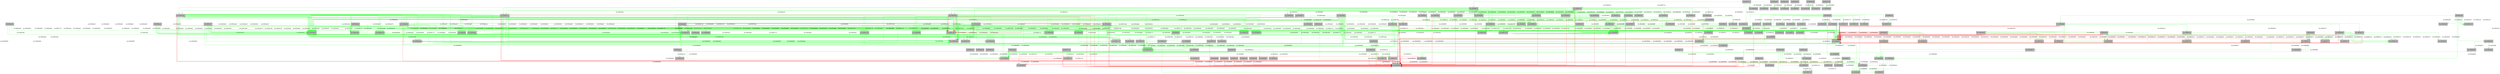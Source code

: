 digraph code {
	graph [bgcolor=white fontname="Courier" splines="ortho"];
	node [fillcolor=gray style=filled shape=box];
	edge [arrowhead="normal"];
	"0x0000a808" -> "0x00000000" [label="fcn.00000000" color="red" URL="fcn.00000000/0x00000000"];
	"0x00000000" [label="fcn.00000000" URL="fcn.00000000/0x00000000"];
	"0x0000a5d8" -> "0x00003c05" [label="fcn.00003c05" color="green" URL="fcn.00003c05/0x00003c05"];
	"0x00003c05" [label="fcn.00003c05" URL="fcn.00003c05/0x00003c05"];
	"0x0000a5d8" -> "0x0000a6d4" [label="loc.0000a6d4" color="green" URL="loc.0000a6d4/0x0000a6d4"];
	"0x0000a6d4" [label="loc.0000a6d4" URL="loc.0000a6d4/0x0000a6d4"];
	"0x0000a5d8" -> "0x0000262c" [label="fcn.0000262c" color="green" URL="fcn.0000262c/0x0000262c"];
	"0x0000262c" [label="fcn.0000262c" URL="fcn.0000262c/0x0000262c"];
	"0x0000a5d8" -> "0x00000880" [label="fcn.00000880" color="green" URL="fcn.00000880/0x00000880"];
	"0x00000880" [label="fcn.00000880" URL="fcn.00000880/0x00000880"];
	"0x0000a5d8" -> "0x00000000" [label="fcn.00000000" color="red" URL="fcn.00000000/0x00000000"];
	"0x00000000" [label="fcn.00000000" URL="fcn.00000000/0x00000000"];
	"0x0000a5d8" -> "0x00007a8e" [label="fcn.00007a8e" color="red" URL="fcn.00007a8e/0x00007a8e"];
	"0x00007a8e" [label="fcn.00007a8e" URL="fcn.00007a8e/0x00007a8e"];
	"0x0000a5d8" -> "0x0000a842" [label="fcn.0000a842" color="green" URL="fcn.0000a842/0x0000a842"];
	"0x0000a842" [label="fcn.0000a842" URL="fcn.0000a842/0x0000a842"];
	"0x0000a5d8" -> "0x0000a903" [label="fcn.0000a903" color="green" URL="fcn.0000a903/0x0000a903"];
	"0x0000a903" [label="fcn.0000a903" URL="fcn.0000a903/0x0000a903"];
	"0x0000a5d8" -> "0x0000a73d" [label="loc.0000a73d" color="green" URL="loc.0000a73d/0x0000a73d"];
	"0x0000a73d" [label="loc.0000a73d" URL="loc.0000a73d/0x0000a73d"];
	"0x0000a5d8" -> "0x0000a842" [label="fcn.0000a842" color="green" URL="fcn.0000a842/0x0000a842"];
	"0x0000a842" [label="fcn.0000a842" URL="fcn.0000a842/0x0000a842"];
	"0x0000a5d8" -> "0x0000a773" [label="loc.0000a773" color="green" URL="loc.0000a773/0x0000a773"];
	"0x0000a773" [label="loc.0000a773" URL="loc.0000a773/0x0000a773"];
	"0x0000a5d8" -> "0x0000ac0d" [label="loc.0000ac0d" color="green" URL="loc.0000ac0d/0x0000ac0d"];
	"0x0000ac0d" [label="loc.0000ac0d" URL="loc.0000ac0d/0x0000ac0d"];
	"0x0000a5d8" -> "0x0000ab79" [label="fcn.0000ab79" color="green" URL="fcn.0000ab79/0x0000ab79"];
	"0x0000ab79" [label="fcn.0000ab79" URL="fcn.0000ab79/0x0000ab79"];
	"0x0000a5d8" -> "0x0000ab02" [label="loc.0000ab02" color="green" URL="loc.0000ab02/0x0000ab02"];
	"0x0000ab02" [label="loc.0000ab02" URL="loc.0000ab02/0x0000ab02"];
	"0x0000a5d8" -> "0x0000ab02" [label="loc.0000ab02" color="green" URL="loc.0000ab02/0x0000ab02"];
	"0x0000ab02" [label="loc.0000ab02" URL="loc.0000ab02/0x0000ab02"];
	"0x0000a5d8" -> "0x0000ab02" [label="loc.0000ab02" color="green" URL="loc.0000ab02/0x0000ab02"];
	"0x0000ab02" [label="loc.0000ab02" URL="loc.0000ab02/0x0000ab02"];
	"0x0000a5d8" -> "0x0000ab02" [label="loc.0000ab02" color="green" URL="loc.0000ab02/0x0000ab02"];
	"0x0000ab02" [label="loc.0000ab02" URL="loc.0000ab02/0x0000ab02"];
	"0x0000a5d8" -> "0x0000ab02" [label="loc.0000ab02" color="green" URL="loc.0000ab02/0x0000ab02"];
	"0x0000ab02" [label="loc.0000ab02" URL="loc.0000ab02/0x0000ab02"];
	"0x0000a5d8" -> "0x0000aaff" [label="loc.0000aaff" color="green" URL="loc.0000aaff/0x0000aaff"];
	"0x0000aaff" [label="loc.0000aaff" URL="loc.0000aaff/0x0000aaff"];
	"0x0000a5d8" -> "0x0000aaa9" [label="loc.0000aaa9" color="green" URL="loc.0000aaa9/0x0000aaa9"];
	"0x0000aaa9" [label="loc.0000aaa9" URL="loc.0000aaa9/0x0000aaa9"];
	"0x0000a5d8" -> "0x0000aa9a" [label="fcn.0000aa9a" color="green" URL="fcn.0000aa9a/0x0000aa9a"];
	"0x0000aa9a" [label="fcn.0000aa9a" URL="fcn.0000aa9a/0x0000aa9a"];
	"0x0000a5d8" -> "0x0000a8f9" [label="loc.0000a8f9" color="green" URL="loc.0000a8f9/0x0000a8f9"];
	"0x0000a8f9" [label="loc.0000a8f9" URL="loc.0000a8f9/0x0000a8f9"];
	"0x0000a5d8" -> "0x0000a903" [label="fcn.0000a903" color="green" URL="fcn.0000a903/0x0000a903"];
	"0x0000a903" [label="fcn.0000a903" URL="fcn.0000a903/0x0000a903"];
	"0x0000a5d8" -> "0x0000a848" [label="fcn.0000a848" color="green" URL="fcn.0000a848/0x0000a848"];
	"0x0000a848" [label="fcn.0000a848" URL="fcn.0000a848/0x0000a848"];
	"0x0000a5d8" -> "0x0000c48a" [label="fcn.0000c48a" color="green" URL="fcn.0000c48a/0x0000c48a"];
	"0x0000c48a" [label="fcn.0000c48a" URL="fcn.0000c48a/0x0000c48a"];
	"0x0000a5d8" -> "0x0000a952" [label="fcn.0000a952" color="green" URL="fcn.0000a952/0x0000a952"];
	"0x0000a952" [label="fcn.0000a952" URL="fcn.0000a952/0x0000a952"];
	"0x0000a5d8" -> "0x0000a83f" [label="fcn.0000a83f" color="green" URL="fcn.0000a83f/0x0000a83f"];
	"0x0000a83f" [label="fcn.0000a83f" URL="fcn.0000a83f/0x0000a83f"];
	"0x0000a842" -> "0x0000ad78" [label="fcn.0000ad78" color="green" URL="fcn.0000ad78/0x0000ad78"];
	"0x0000ad78" [label="fcn.0000ad78" URL="fcn.0000ad78/0x0000ad78"];
	"0x0000ad78" -> "0x00009000" [label="fcn.00009000" color="green" URL="fcn.00009000/0x00009000"];
	"0x00009000" [label="fcn.00009000" URL="fcn.00009000/0x00009000"];
	"0x0000a903" -> "0x0000c48a" [label="fcn.0000c48a" color="green" URL="fcn.0000c48a/0x0000c48a"];
	"0x0000c48a" [label="fcn.0000c48a" URL="fcn.0000c48a/0x0000c48a"];
	"0x0000a73d" -> "0x0000a842" [label="fcn.0000a842" color="green" URL="fcn.0000a842/0x0000a842"];
	"0x0000a842" [label="fcn.0000a842" URL="fcn.0000a842/0x0000a842"];
	"0x0000a73d" -> "0x0000a903" [label="fcn.0000a903" color="green" URL="fcn.0000a903/0x0000a903"];
	"0x0000a903" [label="fcn.0000a903" URL="fcn.0000a903/0x0000a903"];
	"0x0000a73d" -> "0x0000c48a" [label="fcn.0000c48a" color="green" URL="fcn.0000c48a/0x0000c48a"];
	"0x0000c48a" [label="fcn.0000c48a" URL="fcn.0000c48a/0x0000c48a"];
	"0x0000aa9a" -> "0x0000aaa9" [label="loc.0000aaa9" color="green" URL="loc.0000aaa9/0x0000aaa9"];
	"0x0000aaa9" [label="loc.0000aaa9" URL="loc.0000aaa9/0x0000aaa9"];
	"0x0000a8f9" -> "0x0000c48a" [label="fcn.0000c48a" color="green" URL="fcn.0000c48a/0x0000c48a"];
	"0x0000c48a" [label="fcn.0000c48a" URL="fcn.0000c48a/0x0000c48a"];
	"0x0000a83f" -> "0x0000a773" [label="loc.0000a773" color="green" URL="loc.0000a773/0x0000a773"];
	"0x0000a773" [label="loc.0000a773" URL="loc.0000a773/0x0000a773"];
	"0x0000ab24" -> "0x0000ac0d" [label="loc.0000ac0d" color="green" URL="loc.0000ac0d/0x0000ac0d"];
	"0x0000ac0d" [label="loc.0000ac0d" URL="loc.0000ac0d/0x0000ac0d"];
	"0x0000ab24" -> "0x0000ab79" [label="fcn.0000ab79" color="green" URL="fcn.0000ab79/0x0000ab79"];
	"0x0000ab79" [label="fcn.0000ab79" URL="fcn.0000ab79/0x0000ab79"];
	"0x0000f20b" -> "0x0000f2ec" [label="fcn.0000f2ec" color="green" URL="fcn.0000f2ec/0x0000f2ec"];
	"0x0000f2ec" [label="fcn.0000f2ec" URL="fcn.0000f2ec/0x0000f2ec"];
	"0x0000f20b" -> "0x0000f2ec" [label="fcn.0000f2ec" color="green" URL="fcn.0000f2ec/0x0000f2ec"];
	"0x0000f2ec" [label="fcn.0000f2ec" URL="fcn.0000f2ec/0x0000f2ec"];
	"0x0000f20b" -> "0x0000f250" [label="loc.0000f250" color="green" URL="loc.0000f250/0x0000f250"];
	"0x0000f250" [label="loc.0000f250" URL="loc.0000f250/0x0000f250"];
	"0x0000f2ec" -> "0x00000000" [label="fcn.00000000" color="red" URL="fcn.00000000/0x00000000"];
	"0x00000000" [label="fcn.00000000" URL="fcn.00000000/0x00000000"];
	"0x0000f250" -> "0x0000f2ec" [label="fcn.0000f2ec" color="green" URL="fcn.0000f2ec/0x0000f2ec"];
	"0x0000f2ec" [label="fcn.0000f2ec" URL="fcn.0000f2ec/0x0000f2ec"];
	"0x0000c932" -> "0x00000000" [label="fcn.00000000" color="red" URL="fcn.00000000/0x00000000"];
	"0x00000000" [label="fcn.00000000" URL="fcn.00000000/0x00000000"];
	"0x0000c932" -> "0x00009a94" [label="fcn.00009a94" color="green" URL="fcn.00009a94/0x00009a94"];
	"0x00009a94" [label="fcn.00009a94" URL="fcn.00009a94/0x00009a94"];
	"0x00009721" -> "0x0000a15c" [label="fcn.0000a15c" color="green" URL="fcn.0000a15c/0x0000a15c"];
	"0x0000a15c" [label="fcn.0000a15c" URL="fcn.0000a15c/0x0000a15c"];
	"0x00009721" -> "0x0000973a" [label="fcn.0000973a" color="green" URL="fcn.0000973a/0x0000973a"];
	"0x0000973a" [label="fcn.0000973a" URL="fcn.0000973a/0x0000973a"];
	"0x00009721" -> "0x00009a10" [label="fcn.00009a10" color="green" URL="fcn.00009a10/0x00009a10"];
	"0x00009a10" [label="fcn.00009a10" URL="fcn.00009a10/0x00009a10"];
	"0x00009721" -> "0x0000a9d8" [label="fcn.0000a9d8" color="green" URL="fcn.0000a9d8/0x0000a9d8"];
	"0x0000a9d8" [label="fcn.0000a9d8" URL="fcn.0000a9d8/0x0000a9d8"];
	"0x00009721" -> "0x0000c493" [label="fcn.0000c493" color="green" URL="fcn.0000c493/0x0000c493"];
	"0x0000c493" [label="fcn.0000c493" URL="fcn.0000c493/0x0000c493"];
	"0x0000a15c" -> "0x000099ff" [label="fcn.000099ff" color="green" URL="fcn.000099ff/0x000099ff"];
	"0x000099ff" [label="fcn.000099ff" URL="fcn.000099ff/0x000099ff"];
	"0x0000a15c" -> "0x000099ff" [label="fcn.000099ff" color="green" URL="fcn.000099ff/0x000099ff"];
	"0x000099ff" [label="fcn.000099ff" URL="fcn.000099ff/0x000099ff"];
	"0x0000973a" -> "0x00009000" [label="fcn.00009000" color="green" URL="fcn.00009000/0x00009000"];
	"0x00009000" [label="fcn.00009000" URL="fcn.00009000/0x00009000"];
	"0x0000973a" -> "0x00009be8" [label="fcn.00009be8" color="green" URL="fcn.00009be8/0x00009be8"];
	"0x00009be8" [label="fcn.00009be8" URL="fcn.00009be8/0x00009be8"];
	"0x0000973a" -> "0x00009cd1" [label="fcn.00009cd1" color="green" URL="fcn.00009cd1/0x00009cd1"];
	"0x00009cd1" [label="fcn.00009cd1" URL="fcn.00009cd1/0x00009cd1"];
	"0x0000973a" -> "0x00009cf8" [label="fcn.00009cf8" color="green" URL="fcn.00009cf8/0x00009cf8"];
	"0x00009cf8" [label="fcn.00009cf8" URL="fcn.00009cf8/0x00009cf8"];
	"0x0000973a" -> "0x00009d3f" [label="fcn.00009d3f" color="green" URL="fcn.00009d3f/0x00009d3f"];
	"0x00009d3f" [label="fcn.00009d3f" URL="fcn.00009d3f/0x00009d3f"];
	"0x0000973a" -> "0x00009dc9" [label="fcn.00009dc9" color="green" URL="fcn.00009dc9/0x00009dc9"];
	"0x00009dc9" [label="fcn.00009dc9" URL="fcn.00009dc9/0x00009dc9"];
	"0x0000973a" -> "0x00009e92" [label="fcn.00009e92" color="green" URL="fcn.00009e92/0x00009e92"];
	"0x00009e92" [label="fcn.00009e92" URL="fcn.00009e92/0x00009e92"];
	"0x0000973a" -> "0x00009f51" [label="fcn.00009f51" color="green" URL="fcn.00009f51/0x00009f51"];
	"0x00009f51" [label="fcn.00009f51" URL="fcn.00009f51/0x00009f51"];
	"0x0000973a" -> "0x0000a1af" [label="fcn.0000a1af" color="green" URL="fcn.0000a1af/0x0000a1af"];
	"0x0000a1af" [label="fcn.0000a1af" URL="fcn.0000a1af/0x0000a1af"];
	"0x0000973a" -> "0x0000a22a" [label="fcn.0000a22a" color="green" URL="fcn.0000a22a/0x0000a22a"];
	"0x0000a22a" [label="fcn.0000a22a" URL="fcn.0000a22a/0x0000a22a"];
	"0x0000973a" -> "0x0000a32c" [label="fcn.0000a32c" color="green" URL="fcn.0000a32c/0x0000a32c"];
	"0x0000a32c" [label="fcn.0000a32c" URL="fcn.0000a32c/0x0000a32c"];
	"0x0000973a" -> "0x0000a3e7" [label="fcn.0000a3e7" color="green" URL="fcn.0000a3e7/0x0000a3e7"];
	"0x0000a3e7" [label="fcn.0000a3e7" URL="fcn.0000a3e7/0x0000a3e7"];
	"0x0000973a" -> "0x0000a442" [label="fcn.0000a442" color="green" URL="fcn.0000a442/0x0000a442"];
	"0x0000a442" [label="fcn.0000a442" URL="fcn.0000a442/0x0000a442"];
	"0x0000973a" -> "0x0000a552" [label="fcn.0000a552" color="green" URL="fcn.0000a552/0x0000a552"];
	"0x0000a552" [label="fcn.0000a552" URL="fcn.0000a552/0x0000a552"];
	"0x0000973a" -> "0x0000a585" [label="fcn.0000a585" color="green" URL="fcn.0000a585/0x0000a585"];
	"0x0000a585" [label="fcn.0000a585" URL="fcn.0000a585/0x0000a585"];
	"0x0000973a" -> "0x0000a5b8" [label="fcn.0000a5b8" color="green" URL="fcn.0000a5b8/0x0000a5b8"];
	"0x0000a5b8" [label="fcn.0000a5b8" URL="fcn.0000a5b8/0x0000a5b8"];
	"0x0000973a" -> "0x0000a607" [label="fcn.0000a607" color="green" URL="fcn.0000a607/0x0000a607"];
	"0x0000a607" [label="fcn.0000a607" URL="fcn.0000a607/0x0000a607"];
	"0x0000973a" -> "0x0000a6d5" [label="fcn.0000a6d5" color="green" URL="fcn.0000a6d5/0x0000a6d5"];
	"0x0000a6d5" [label="fcn.0000a6d5" URL="fcn.0000a6d5/0x0000a6d5"];
	"0x0000973a" -> "0x00009a56" [label="fcn.00009a56" color="green" URL="fcn.00009a56/0x00009a56"];
	"0x00009a56" [label="fcn.00009a56" URL="fcn.00009a56/0x00009a56"];
	"0x0000973a" -> "0x00009aba" [label="fcn.00009aba" color="green" URL="fcn.00009aba/0x00009aba"];
	"0x00009aba" [label="fcn.00009aba" URL="fcn.00009aba/0x00009aba"];
	"0x0000973a" -> "0x00009afa" [label="fcn.00009afa" color="green" URL="fcn.00009afa/0x00009afa"];
	"0x00009afa" [label="fcn.00009afa" URL="fcn.00009afa/0x00009afa"];
	"0x0000973a" -> "0x00009b0b" [label="fcn.00009b0b" color="green" URL="fcn.00009b0b/0x00009b0b"];
	"0x00009b0b" [label="fcn.00009b0b" URL="fcn.00009b0b/0x00009b0b"];
	"0x0000973a" -> "0x00009b46" [label="fcn.00009b46" color="green" URL="fcn.00009b46/0x00009b46"];
	"0x00009b46" [label="fcn.00009b46" URL="fcn.00009b46/0x00009b46"];
	"0x0000973a" -> "0x00009bb6" [label="fcn.00009bb6" color="green" URL="fcn.00009bb6/0x00009bb6"];
	"0x00009bb6" [label="fcn.00009bb6" URL="fcn.00009bb6/0x00009bb6"];
	"0x0000973a" -> "0x00000000" [label="fcn.00000000" color="red" URL="fcn.00000000/0x00000000"];
	"0x00000000" [label="fcn.00000000" URL="fcn.00000000/0x00000000"];
	"0x0000973a" -> "0x000099ff" [label="fcn.000099ff" color="green" URL="fcn.000099ff/0x000099ff"];
	"0x000099ff" [label="fcn.000099ff" URL="fcn.000099ff/0x000099ff"];
	"0x00009a10" -> "0x00009a56" [label="fcn.00009a56" color="green" URL="fcn.00009a56/0x00009a56"];
	"0x00009a56" [label="fcn.00009a56" URL="fcn.00009a56/0x00009a56"];
	"0x00009a10" -> "0x00009aba" [label="fcn.00009aba" color="green" URL="fcn.00009aba/0x00009aba"];
	"0x00009aba" [label="fcn.00009aba" URL="fcn.00009aba/0x00009aba"];
	"0x00009a10" -> "0x00009afa" [label="fcn.00009afa" color="green" URL="fcn.00009afa/0x00009afa"];
	"0x00009afa" [label="fcn.00009afa" URL="fcn.00009afa/0x00009afa"];
	"0x00009a10" -> "0x00009b0b" [label="fcn.00009b0b" color="green" URL="fcn.00009b0b/0x00009b0b"];
	"0x00009b0b" [label="fcn.00009b0b" URL="fcn.00009b0b/0x00009b0b"];
	"0x00009a10" -> "0x00009b46" [label="fcn.00009b46" color="green" URL="fcn.00009b46/0x00009b46"];
	"0x00009b46" [label="fcn.00009b46" URL="fcn.00009b46/0x00009b46"];
	"0x00009a10" -> "0x00009bb6" [label="fcn.00009bb6" color="green" URL="fcn.00009bb6/0x00009bb6"];
	"0x00009bb6" [label="fcn.00009bb6" URL="fcn.00009bb6/0x00009bb6"];
	"0x00009a10" -> "0x00009be8" [label="fcn.00009be8" color="green" URL="fcn.00009be8/0x00009be8"];
	"0x00009be8" [label="fcn.00009be8" URL="fcn.00009be8/0x00009be8"];
	"0x00009a10" -> "0x00009cd1" [label="fcn.00009cd1" color="green" URL="fcn.00009cd1/0x00009cd1"];
	"0x00009cd1" [label="fcn.00009cd1" URL="fcn.00009cd1/0x00009cd1"];
	"0x00009a10" -> "0x00009cf8" [label="fcn.00009cf8" color="green" URL="fcn.00009cf8/0x00009cf8"];
	"0x00009cf8" [label="fcn.00009cf8" URL="fcn.00009cf8/0x00009cf8"];
	"0x00009a10" -> "0x00009d3f" [label="fcn.00009d3f" color="green" URL="fcn.00009d3f/0x00009d3f"];
	"0x00009d3f" [label="fcn.00009d3f" URL="fcn.00009d3f/0x00009d3f"];
	"0x00009a10" -> "0x00009dc9" [label="fcn.00009dc9" color="green" URL="fcn.00009dc9/0x00009dc9"];
	"0x00009dc9" [label="fcn.00009dc9" URL="fcn.00009dc9/0x00009dc9"];
	"0x00009a10" -> "0x00009e92" [label="fcn.00009e92" color="green" URL="fcn.00009e92/0x00009e92"];
	"0x00009e92" [label="fcn.00009e92" URL="fcn.00009e92/0x00009e92"];
	"0x00009a10" -> "0x00009f51" [label="fcn.00009f51" color="green" URL="fcn.00009f51/0x00009f51"];
	"0x00009f51" [label="fcn.00009f51" URL="fcn.00009f51/0x00009f51"];
	"0x00009a10" -> "0x0000a1af" [label="fcn.0000a1af" color="green" URL="fcn.0000a1af/0x0000a1af"];
	"0x0000a1af" [label="fcn.0000a1af" URL="fcn.0000a1af/0x0000a1af"];
	"0x00009a10" -> "0x0000a22a" [label="fcn.0000a22a" color="green" URL="fcn.0000a22a/0x0000a22a"];
	"0x0000a22a" [label="fcn.0000a22a" URL="fcn.0000a22a/0x0000a22a"];
	"0x00009a10" -> "0x0000a32c" [label="fcn.0000a32c" color="green" URL="fcn.0000a32c/0x0000a32c"];
	"0x0000a32c" [label="fcn.0000a32c" URL="fcn.0000a32c/0x0000a32c"];
	"0x00009a10" -> "0x0000a3e7" [label="fcn.0000a3e7" color="green" URL="fcn.0000a3e7/0x0000a3e7"];
	"0x0000a3e7" [label="fcn.0000a3e7" URL="fcn.0000a3e7/0x0000a3e7"];
	"0x00009a10" -> "0x0000a442" [label="fcn.0000a442" color="green" URL="fcn.0000a442/0x0000a442"];
	"0x0000a442" [label="fcn.0000a442" URL="fcn.0000a442/0x0000a442"];
	"0x00009a10" -> "0x0000a552" [label="fcn.0000a552" color="green" URL="fcn.0000a552/0x0000a552"];
	"0x0000a552" [label="fcn.0000a552" URL="fcn.0000a552/0x0000a552"];
	"0x00009a10" -> "0x0000a585" [label="fcn.0000a585" color="green" URL="fcn.0000a585/0x0000a585"];
	"0x0000a585" [label="fcn.0000a585" URL="fcn.0000a585/0x0000a585"];
	"0x00009a10" -> "0x0000a5b8" [label="fcn.0000a5b8" color="green" URL="fcn.0000a5b8/0x0000a5b8"];
	"0x0000a5b8" [label="fcn.0000a5b8" URL="fcn.0000a5b8/0x0000a5b8"];
	"0x00009a10" -> "0x0000a607" [label="fcn.0000a607" color="green" URL="fcn.0000a607/0x0000a607"];
	"0x0000a607" [label="fcn.0000a607" URL="fcn.0000a607/0x0000a607"];
	"0x00009a10" -> "0x0000a6d5" [label="fcn.0000a6d5" color="green" URL="fcn.0000a6d5/0x0000a6d5"];
	"0x0000a6d5" [label="fcn.0000a6d5" URL="fcn.0000a6d5/0x0000a6d5"];
	"0x00009a56" -> "0x00009c5c" [label="fcn.00009c5c" color="green" URL="fcn.00009c5c/0x00009c5c"];
	"0x00009c5c" [label="fcn.00009c5c" URL="fcn.00009c5c/0x00009c5c"];
	"0x00009a56" -> "0x000099ff" [label="fcn.000099ff" color="green" URL="fcn.000099ff/0x000099ff"];
	"0x000099ff" [label="fcn.000099ff" URL="fcn.000099ff/0x000099ff"];
	"0x00009a56" -> "0x00000000" [label="fcn.00000000" color="red" URL="fcn.00000000/0x00000000"];
	"0x00000000" [label="fcn.00000000" URL="fcn.00000000/0x00000000"];
	"0x00009c5c" -> "0x000099ff" [label="fcn.000099ff" color="green" URL="fcn.000099ff/0x000099ff"];
	"0x000099ff" [label="fcn.000099ff" URL="fcn.000099ff/0x000099ff"];
	"0x00009aba" -> "0x00009c5c" [label="fcn.00009c5c" color="green" URL="fcn.00009c5c/0x00009c5c"];
	"0x00009c5c" [label="fcn.00009c5c" URL="fcn.00009c5c/0x00009c5c"];
	"0x00009aba" -> "0x000099ff" [label="fcn.000099ff" color="green" URL="fcn.000099ff/0x000099ff"];
	"0x000099ff" [label="fcn.000099ff" URL="fcn.000099ff/0x000099ff"];
	"0x00009aba" -> "0x0000633c" [label="fcn.0000633c" color="green" URL="fcn.0000633c/0x0000633c"];
	"0x0000633c" [label="fcn.0000633c" URL="fcn.0000633c/0x0000633c"];
	"0x00009aba" -> "0x00008002" [label="fcn.00008002" color="green" URL="fcn.00008002/0x00008002"];
	"0x00008002" [label="fcn.00008002" URL="fcn.00008002/0x00008002"];
	"0x00009aba" -> "0x00000000" [label="fcn.00000000" color="red" URL="fcn.00000000/0x00000000"];
	"0x00000000" [label="fcn.00000000" URL="fcn.00000000/0x00000000"];
	"0x00009aba" -> "0x000099ff" [label="fcn.000099ff" color="green" URL="fcn.000099ff/0x000099ff"];
	"0x000099ff" [label="fcn.000099ff" URL="fcn.000099ff/0x000099ff"];
	"0x00009afa" -> "0x00009c5c" [label="fcn.00009c5c" color="green" URL="fcn.00009c5c/0x00009c5c"];
	"0x00009c5c" [label="fcn.00009c5c" URL="fcn.00009c5c/0x00009c5c"];
	"0x00009afa" -> "0x000099ff" [label="fcn.000099ff" color="green" URL="fcn.000099ff/0x000099ff"];
	"0x000099ff" [label="fcn.000099ff" URL="fcn.000099ff/0x000099ff"];
	"0x00009afa" -> "0x0000633c" [label="fcn.0000633c" color="green" URL="fcn.0000633c/0x0000633c"];
	"0x0000633c" [label="fcn.0000633c" URL="fcn.0000633c/0x0000633c"];
	"0x00009afa" -> "0x00008002" [label="fcn.00008002" color="green" URL="fcn.00008002/0x00008002"];
	"0x00008002" [label="fcn.00008002" URL="fcn.00008002/0x00008002"];
	"0x00009afa" -> "0x00000000" [label="fcn.00000000" color="red" URL="fcn.00000000/0x00000000"];
	"0x00000000" [label="fcn.00000000" URL="fcn.00000000/0x00000000"];
	"0x00009b0b" -> "0x00009c5c" [label="fcn.00009c5c" color="green" URL="fcn.00009c5c/0x00009c5c"];
	"0x00009c5c" [label="fcn.00009c5c" URL="fcn.00009c5c/0x00009c5c"];
	"0x00009b0b" -> "0x000099ff" [label="fcn.000099ff" color="green" URL="fcn.000099ff/0x000099ff"];
	"0x000099ff" [label="fcn.000099ff" URL="fcn.000099ff/0x000099ff"];
	"0x00009b0b" -> "0x0000633c" [label="fcn.0000633c" color="green" URL="fcn.0000633c/0x0000633c"];
	"0x0000633c" [label="fcn.0000633c" URL="fcn.0000633c/0x0000633c"];
	"0x00009b0b" -> "0x00008002" [label="fcn.00008002" color="green" URL="fcn.00008002/0x00008002"];
	"0x00008002" [label="fcn.00008002" URL="fcn.00008002/0x00008002"];
	"0x00009b0b" -> "0x00000000" [label="fcn.00000000" color="red" URL="fcn.00000000/0x00000000"];
	"0x00000000" [label="fcn.00000000" URL="fcn.00000000/0x00000000"];
	"0x00009b46" -> "0x00009c5c" [label="fcn.00009c5c" color="green" URL="fcn.00009c5c/0x00009c5c"];
	"0x00009c5c" [label="fcn.00009c5c" URL="fcn.00009c5c/0x00009c5c"];
	"0x00009b46" -> "0x000099ff" [label="fcn.000099ff" color="green" URL="fcn.000099ff/0x000099ff"];
	"0x000099ff" [label="fcn.000099ff" URL="fcn.000099ff/0x000099ff"];
	"0x00009b46" -> "0x0000633c" [label="fcn.0000633c" color="green" URL="fcn.0000633c/0x0000633c"];
	"0x0000633c" [label="fcn.0000633c" URL="fcn.0000633c/0x0000633c"];
	"0x00009b46" -> "0x00008002" [label="fcn.00008002" color="green" URL="fcn.00008002/0x00008002"];
	"0x00008002" [label="fcn.00008002" URL="fcn.00008002/0x00008002"];
	"0x00009b46" -> "0x00000000" [label="fcn.00000000" color="red" URL="fcn.00000000/0x00000000"];
	"0x00000000" [label="fcn.00000000" URL="fcn.00000000/0x00000000"];
	"0x00009bb6" -> "0x00009c5c" [label="fcn.00009c5c" color="green" URL="fcn.00009c5c/0x00009c5c"];
	"0x00009c5c" [label="fcn.00009c5c" URL="fcn.00009c5c/0x00009c5c"];
	"0x00009bb6" -> "0x000099ff" [label="fcn.000099ff" color="green" URL="fcn.000099ff/0x000099ff"];
	"0x000099ff" [label="fcn.000099ff" URL="fcn.000099ff/0x000099ff"];
	"0x00009bb6" -> "0x0000633c" [label="fcn.0000633c" color="green" URL="fcn.0000633c/0x0000633c"];
	"0x0000633c" [label="fcn.0000633c" URL="fcn.0000633c/0x0000633c"];
	"0x00009bb6" -> "0x00008002" [label="fcn.00008002" color="green" URL="fcn.00008002/0x00008002"];
	"0x00008002" [label="fcn.00008002" URL="fcn.00008002/0x00008002"];
	"0x00009bb6" -> "0x00000000" [label="fcn.00000000" color="red" URL="fcn.00000000/0x00000000"];
	"0x00000000" [label="fcn.00000000" URL="fcn.00000000/0x00000000"];
	"0x00009be8" -> "0x000099ff" [label="fcn.000099ff" color="green" URL="fcn.000099ff/0x000099ff"];
	"0x000099ff" [label="fcn.000099ff" URL="fcn.000099ff/0x000099ff"];
	"0x00009be8" -> "0x0000633c" [label="fcn.0000633c" color="green" URL="fcn.0000633c/0x0000633c"];
	"0x0000633c" [label="fcn.0000633c" URL="fcn.0000633c/0x0000633c"];
	"0x00009be8" -> "0x00008002" [label="fcn.00008002" color="green" URL="fcn.00008002/0x00008002"];
	"0x00008002" [label="fcn.00008002" URL="fcn.00008002/0x00008002"];
	"0x00009be8" -> "0x00009c5c" [label="fcn.00009c5c" color="green" URL="fcn.00009c5c/0x00009c5c"];
	"0x00009c5c" [label="fcn.00009c5c" URL="fcn.00009c5c/0x00009c5c"];
	"0x00009be8" -> "0x00000000" [label="fcn.00000000" color="red" URL="fcn.00000000/0x00000000"];
	"0x00000000" [label="fcn.00000000" URL="fcn.00000000/0x00000000"];
	"0x00009cd1" -> "0x000099ff" [label="fcn.000099ff" color="green" URL="fcn.000099ff/0x000099ff"];
	"0x000099ff" [label="fcn.000099ff" URL="fcn.000099ff/0x000099ff"];
	"0x00009cf8" -> "0x000099ff" [label="fcn.000099ff" color="green" URL="fcn.000099ff/0x000099ff"];
	"0x000099ff" [label="fcn.000099ff" URL="fcn.000099ff/0x000099ff"];
	"0x00009cf8" -> "0x0000633c" [label="fcn.0000633c" color="green" URL="fcn.0000633c/0x0000633c"];
	"0x0000633c" [label="fcn.0000633c" URL="fcn.0000633c/0x0000633c"];
	"0x00009cf8" -> "0x00008002" [label="fcn.00008002" color="green" URL="fcn.00008002/0x00008002"];
	"0x00008002" [label="fcn.00008002" URL="fcn.00008002/0x00008002"];
	"0x00009cf8" -> "0x00000000" [label="fcn.00000000" color="red" URL="fcn.00000000/0x00000000"];
	"0x00000000" [label="fcn.00000000" URL="fcn.00000000/0x00000000"];
	"0x00009d3f" -> "0x00000000" [label="fcn.00000000" color="red" URL="fcn.00000000/0x00000000"];
	"0x00000000" [label="fcn.00000000" URL="fcn.00000000/0x00000000"];
	"0x00009d3f" -> "0x000099ff" [label="fcn.000099ff" color="green" URL="fcn.000099ff/0x000099ff"];
	"0x000099ff" [label="fcn.000099ff" URL="fcn.000099ff/0x000099ff"];
	"0x00009dc9" -> "0x0000633c" [label="fcn.0000633c" color="green" URL="fcn.0000633c/0x0000633c"];
	"0x0000633c" [label="fcn.0000633c" URL="fcn.0000633c/0x0000633c"];
	"0x00009dc9" -> "0x00008002" [label="fcn.00008002" color="green" URL="fcn.00008002/0x00008002"];
	"0x00008002" [label="fcn.00008002" URL="fcn.00008002/0x00008002"];
	"0x00009dc9" -> "0x000099ff" [label="fcn.000099ff" color="green" URL="fcn.000099ff/0x000099ff"];
	"0x000099ff" [label="fcn.000099ff" URL="fcn.000099ff/0x000099ff"];
	"0x00009e92" -> "0x0000200e" [label="fcn.0000200e" color="green" URL="fcn.0000200e/0x0000200e"];
	"0x0000200e" [label="fcn.0000200e" URL="fcn.0000200e/0x0000200e"];
	"0x00009e92" -> "0x000099ff" [label="fcn.000099ff" color="green" URL="fcn.000099ff/0x000099ff"];
	"0x000099ff" [label="fcn.000099ff" URL="fcn.000099ff/0x000099ff"];
	"0x00009e92" -> "0x00007520" [label="fcn.00007520" color="green" URL="fcn.00007520/0x00007520"];
	"0x00007520" [label="fcn.00007520" URL="fcn.00007520/0x00007520"];
	"0x00009e92" -> "0x000099ff" [label="fcn.000099ff" color="green" URL="fcn.000099ff/0x000099ff"];
	"0x000099ff" [label="fcn.000099ff" URL="fcn.000099ff/0x000099ff"];
	"0x00009e92" -> "0x000099ff" [label="fcn.000099ff" color="green" URL="fcn.000099ff/0x000099ff"];
	"0x000099ff" [label="fcn.000099ff" URL="fcn.000099ff/0x000099ff"];
	"0x00009e92" -> "0x000099ff" [label="fcn.000099ff" color="green" URL="fcn.000099ff/0x000099ff"];
	"0x000099ff" [label="fcn.000099ff" URL="fcn.000099ff/0x000099ff"];
	"0x00009f51" -> "0x0000200e" [label="fcn.0000200e" color="green" URL="fcn.0000200e/0x0000200e"];
	"0x0000200e" [label="fcn.0000200e" URL="fcn.0000200e/0x0000200e"];
	"0x00009f51" -> "0x000099ff" [label="fcn.000099ff" color="green" URL="fcn.000099ff/0x000099ff"];
	"0x000099ff" [label="fcn.000099ff" URL="fcn.000099ff/0x000099ff"];
	"0x00009f51" -> "0x00007520" [label="fcn.00007520" color="green" URL="fcn.00007520/0x00007520"];
	"0x00007520" [label="fcn.00007520" URL="fcn.00007520/0x00007520"];
	"0x00009f51" -> "0x000099ff" [label="fcn.000099ff" color="green" URL="fcn.000099ff/0x000099ff"];
	"0x000099ff" [label="fcn.000099ff" URL="fcn.000099ff/0x000099ff"];
	"0x00009f51" -> "0x000099ff" [label="fcn.000099ff" color="green" URL="fcn.000099ff/0x000099ff"];
	"0x000099ff" [label="fcn.000099ff" URL="fcn.000099ff/0x000099ff"];
	"0x00009f51" -> "0x000099ff" [label="fcn.000099ff" color="green" URL="fcn.000099ff/0x000099ff"];
	"0x000099ff" [label="fcn.000099ff" URL="fcn.000099ff/0x000099ff"];
	"0x0000a1af" -> "0x0000a20f" [label="loc.0000a20f" color="green" URL="loc.0000a20f/0x0000a20f"];
	"0x0000a20f" [label="loc.0000a20f" URL="loc.0000a20f/0x0000a20f"];
	"0x0000a32c" -> "0x00000000" [label="fcn.00000000" color="red" URL="fcn.00000000/0x00000000"];
	"0x00000000" [label="fcn.00000000" URL="fcn.00000000/0x00000000"];
	"0x0000a32c" -> "0x0000a903" [label="fcn.0000a903" color="green" URL="fcn.0000a903/0x0000a903"];
	"0x0000a903" [label="fcn.0000a903" URL="fcn.0000a903/0x0000a903"];
	"0x0000a32c" -> "0x0000a6d4" [label="loc.0000a6d4" color="green" URL="loc.0000a6d4/0x0000a6d4"];
	"0x0000a6d4" [label="loc.0000a6d4" URL="loc.0000a6d4/0x0000a6d4"];
	"0x0000a32c" -> "0x0000262c" [label="fcn.0000262c" color="green" URL="fcn.0000262c/0x0000262c"];
	"0x0000262c" [label="fcn.0000262c" URL="fcn.0000262c/0x0000262c"];
	"0x0000a32c" -> "0x00000000" [label="fcn.00000000" color="red" URL="fcn.00000000/0x00000000"];
	"0x00000000" [label="fcn.00000000" URL="fcn.00000000/0x00000000"];
	"0x0000a32c" -> "0x00007a8e" [label="fcn.00007a8e" color="red" URL="fcn.00007a8e/0x00007a8e"];
	"0x00007a8e" [label="fcn.00007a8e" URL="fcn.00007a8e/0x00007a8e"];
	"0x0000a32c" -> "0x0000a842" [label="fcn.0000a842" color="green" URL="fcn.0000a842/0x0000a842"];
	"0x0000a842" [label="fcn.0000a842" URL="fcn.0000a842/0x0000a842"];
	"0x0000a32c" -> "0x0000a73d" [label="loc.0000a73d" color="green" URL="loc.0000a73d/0x0000a73d"];
	"0x0000a73d" [label="loc.0000a73d" URL="loc.0000a73d/0x0000a73d"];
	"0x0000a32c" -> "0x0000a842" [label="fcn.0000a842" color="green" URL="fcn.0000a842/0x0000a842"];
	"0x0000a842" [label="fcn.0000a842" URL="fcn.0000a842/0x0000a842"];
	"0x0000a32c" -> "0x0000a773" [label="loc.0000a773" color="green" URL="loc.0000a773/0x0000a773"];
	"0x0000a773" [label="loc.0000a773" URL="loc.0000a773/0x0000a773"];
	"0x0000a32c" -> "0x0000ac0d" [label="loc.0000ac0d" color="green" URL="loc.0000ac0d/0x0000ac0d"];
	"0x0000ac0d" [label="loc.0000ac0d" URL="loc.0000ac0d/0x0000ac0d"];
	"0x0000a32c" -> "0x0000ab79" [label="fcn.0000ab79" color="green" URL="fcn.0000ab79/0x0000ab79"];
	"0x0000ab79" [label="fcn.0000ab79" URL="fcn.0000ab79/0x0000ab79"];
	"0x0000a32c" -> "0x0000ab02" [label="loc.0000ab02" color="green" URL="loc.0000ab02/0x0000ab02"];
	"0x0000ab02" [label="loc.0000ab02" URL="loc.0000ab02/0x0000ab02"];
	"0x0000a32c" -> "0x0000ab02" [label="loc.0000ab02" color="green" URL="loc.0000ab02/0x0000ab02"];
	"0x0000ab02" [label="loc.0000ab02" URL="loc.0000ab02/0x0000ab02"];
	"0x0000a32c" -> "0x0000ab02" [label="loc.0000ab02" color="green" URL="loc.0000ab02/0x0000ab02"];
	"0x0000ab02" [label="loc.0000ab02" URL="loc.0000ab02/0x0000ab02"];
	"0x0000a32c" -> "0x0000ab02" [label="loc.0000ab02" color="green" URL="loc.0000ab02/0x0000ab02"];
	"0x0000ab02" [label="loc.0000ab02" URL="loc.0000ab02/0x0000ab02"];
	"0x0000a32c" -> "0x0000ab02" [label="loc.0000ab02" color="green" URL="loc.0000ab02/0x0000ab02"];
	"0x0000ab02" [label="loc.0000ab02" URL="loc.0000ab02/0x0000ab02"];
	"0x0000a32c" -> "0x0000aaff" [label="loc.0000aaff" color="green" URL="loc.0000aaff/0x0000aaff"];
	"0x0000aaff" [label="loc.0000aaff" URL="loc.0000aaff/0x0000aaff"];
	"0x0000a32c" -> "0x0000aaa9" [label="loc.0000aaa9" color="green" URL="loc.0000aaa9/0x0000aaa9"];
	"0x0000aaa9" [label="loc.0000aaa9" URL="loc.0000aaa9/0x0000aaa9"];
	"0x0000a32c" -> "0x0000aa9a" [label="fcn.0000aa9a" color="green" URL="fcn.0000aa9a/0x0000aa9a"];
	"0x0000aa9a" [label="fcn.0000aa9a" URL="fcn.0000aa9a/0x0000aa9a"];
	"0x0000a32c" -> "0x0000a8f9" [label="loc.0000a8f9" color="green" URL="loc.0000a8f9/0x0000a8f9"];
	"0x0000a8f9" [label="loc.0000a8f9" URL="loc.0000a8f9/0x0000a8f9"];
	"0x0000a32c" -> "0x0000a903" [label="fcn.0000a903" color="green" URL="fcn.0000a903/0x0000a903"];
	"0x0000a903" [label="fcn.0000a903" URL="fcn.0000a903/0x0000a903"];
	"0x0000a32c" -> "0x0000a848" [label="fcn.0000a848" color="green" URL="fcn.0000a848/0x0000a848"];
	"0x0000a848" [label="fcn.0000a848" URL="fcn.0000a848/0x0000a848"];
	"0x0000a32c" -> "0x0000c48a" [label="fcn.0000c48a" color="green" URL="fcn.0000c48a/0x0000c48a"];
	"0x0000c48a" [label="fcn.0000c48a" URL="fcn.0000c48a/0x0000c48a"];
	"0x0000a32c" -> "0x0000a952" [label="fcn.0000a952" color="green" URL="fcn.0000a952/0x0000a952"];
	"0x0000a952" [label="fcn.0000a952" URL="fcn.0000a952/0x0000a952"];
	"0x0000a32c" -> "0x0000a83f" [label="fcn.0000a83f" color="green" URL="fcn.0000a83f/0x0000a83f"];
	"0x0000a83f" [label="fcn.0000a83f" URL="fcn.0000a83f/0x0000a83f"];
	"0x0000a32c" -> "0x0000a6bb" [label="fcn.0000a6bb" color="green" URL="fcn.0000a6bb/0x0000a6bb"];
	"0x0000a6bb" [label="fcn.0000a6bb" URL="fcn.0000a6bb/0x0000a6bb"];
	"0x0000a32c" -> "0x0000a4e4" [label="loc.0000a4e4" color="green" URL="loc.0000a4e4/0x0000a4e4"];
	"0x0000a4e4" [label="loc.0000a4e4" URL="loc.0000a4e4/0x0000a4e4"];
	"0x0000a32c" -> "0x0000a439" [label="loc.0000a439" color="green" URL="loc.0000a439/0x0000a439"];
	"0x0000a439" [label="loc.0000a439" URL="loc.0000a439/0x0000a439"];
	"0x0000a6bb" -> "0x00003c05" [label="fcn.00003c05" color="green" URL="fcn.00003c05/0x00003c05"];
	"0x00003c05" [label="fcn.00003c05" URL="fcn.00003c05/0x00003c05"];
	"0x0000a6bb" -> "0x0000a6d4" [label="loc.0000a6d4" color="green" URL="loc.0000a6d4/0x0000a6d4"];
	"0x0000a6d4" [label="loc.0000a6d4" URL="loc.0000a6d4/0x0000a6d4"];
	"0x0000a4e4" -> "0x00000000" [label="fcn.00000000" color="red" URL="fcn.00000000/0x00000000"];
	"0x00000000" [label="fcn.00000000" URL="fcn.00000000/0x00000000"];
	"0x0000a4e4" -> "0x0000a903" [label="fcn.0000a903" color="green" URL="fcn.0000a903/0x0000a903"];
	"0x0000a903" [label="fcn.0000a903" URL="fcn.0000a903/0x0000a903"];
	"0x0000a4e4" -> "0x0000a6d4" [label="loc.0000a6d4" color="green" URL="loc.0000a6d4/0x0000a6d4"];
	"0x0000a6d4" [label="loc.0000a6d4" URL="loc.0000a6d4/0x0000a6d4"];
	"0x0000a4e4" -> "0x0000262c" [label="fcn.0000262c" color="green" URL="fcn.0000262c/0x0000262c"];
	"0x0000262c" [label="fcn.0000262c" URL="fcn.0000262c/0x0000262c"];
	"0x0000a4e4" -> "0x00000000" [label="fcn.00000000" color="red" URL="fcn.00000000/0x00000000"];
	"0x00000000" [label="fcn.00000000" URL="fcn.00000000/0x00000000"];
	"0x0000a4e4" -> "0x00007a8e" [label="fcn.00007a8e" color="red" URL="fcn.00007a8e/0x00007a8e"];
	"0x00007a8e" [label="fcn.00007a8e" URL="fcn.00007a8e/0x00007a8e"];
	"0x0000a4e4" -> "0x0000a842" [label="fcn.0000a842" color="green" URL="fcn.0000a842/0x0000a842"];
	"0x0000a842" [label="fcn.0000a842" URL="fcn.0000a842/0x0000a842"];
	"0x0000a4e4" -> "0x0000a73d" [label="loc.0000a73d" color="green" URL="loc.0000a73d/0x0000a73d"];
	"0x0000a73d" [label="loc.0000a73d" URL="loc.0000a73d/0x0000a73d"];
	"0x0000a4e4" -> "0x0000a842" [label="fcn.0000a842" color="green" URL="fcn.0000a842/0x0000a842"];
	"0x0000a842" [label="fcn.0000a842" URL="fcn.0000a842/0x0000a842"];
	"0x0000a4e4" -> "0x0000a773" [label="loc.0000a773" color="green" URL="loc.0000a773/0x0000a773"];
	"0x0000a773" [label="loc.0000a773" URL="loc.0000a773/0x0000a773"];
	"0x0000a4e4" -> "0x0000ac0d" [label="loc.0000ac0d" color="green" URL="loc.0000ac0d/0x0000ac0d"];
	"0x0000ac0d" [label="loc.0000ac0d" URL="loc.0000ac0d/0x0000ac0d"];
	"0x0000a4e4" -> "0x0000ab79" [label="fcn.0000ab79" color="green" URL="fcn.0000ab79/0x0000ab79"];
	"0x0000ab79" [label="fcn.0000ab79" URL="fcn.0000ab79/0x0000ab79"];
	"0x0000a4e4" -> "0x0000ab02" [label="loc.0000ab02" color="green" URL="loc.0000ab02/0x0000ab02"];
	"0x0000ab02" [label="loc.0000ab02" URL="loc.0000ab02/0x0000ab02"];
	"0x0000a4e4" -> "0x0000ab02" [label="loc.0000ab02" color="green" URL="loc.0000ab02/0x0000ab02"];
	"0x0000ab02" [label="loc.0000ab02" URL="loc.0000ab02/0x0000ab02"];
	"0x0000a4e4" -> "0x0000ab02" [label="loc.0000ab02" color="green" URL="loc.0000ab02/0x0000ab02"];
	"0x0000ab02" [label="loc.0000ab02" URL="loc.0000ab02/0x0000ab02"];
	"0x0000a4e4" -> "0x0000ab02" [label="loc.0000ab02" color="green" URL="loc.0000ab02/0x0000ab02"];
	"0x0000ab02" [label="loc.0000ab02" URL="loc.0000ab02/0x0000ab02"];
	"0x0000a4e4" -> "0x0000ab02" [label="loc.0000ab02" color="green" URL="loc.0000ab02/0x0000ab02"];
	"0x0000ab02" [label="loc.0000ab02" URL="loc.0000ab02/0x0000ab02"];
	"0x0000a4e4" -> "0x0000aaff" [label="loc.0000aaff" color="green" URL="loc.0000aaff/0x0000aaff"];
	"0x0000aaff" [label="loc.0000aaff" URL="loc.0000aaff/0x0000aaff"];
	"0x0000a4e4" -> "0x0000aaa9" [label="loc.0000aaa9" color="green" URL="loc.0000aaa9/0x0000aaa9"];
	"0x0000aaa9" [label="loc.0000aaa9" URL="loc.0000aaa9/0x0000aaa9"];
	"0x0000a4e4" -> "0x0000aa9a" [label="fcn.0000aa9a" color="green" URL="fcn.0000aa9a/0x0000aa9a"];
	"0x0000aa9a" [label="fcn.0000aa9a" URL="fcn.0000aa9a/0x0000aa9a"];
	"0x0000a4e4" -> "0x0000a8f9" [label="loc.0000a8f9" color="green" URL="loc.0000a8f9/0x0000a8f9"];
	"0x0000a8f9" [label="loc.0000a8f9" URL="loc.0000a8f9/0x0000a8f9"];
	"0x0000a4e4" -> "0x0000a903" [label="fcn.0000a903" color="green" URL="fcn.0000a903/0x0000a903"];
	"0x0000a903" [label="fcn.0000a903" URL="fcn.0000a903/0x0000a903"];
	"0x0000a4e4" -> "0x0000a848" [label="fcn.0000a848" color="green" URL="fcn.0000a848/0x0000a848"];
	"0x0000a848" [label="fcn.0000a848" URL="fcn.0000a848/0x0000a848"];
	"0x0000a4e4" -> "0x0000c48a" [label="fcn.0000c48a" color="green" URL="fcn.0000c48a/0x0000c48a"];
	"0x0000c48a" [label="fcn.0000c48a" URL="fcn.0000c48a/0x0000c48a"];
	"0x0000a4e4" -> "0x0000a952" [label="fcn.0000a952" color="green" URL="fcn.0000a952/0x0000a952"];
	"0x0000a952" [label="fcn.0000a952" URL="fcn.0000a952/0x0000a952"];
	"0x0000a4e4" -> "0x0000a83f" [label="fcn.0000a83f" color="green" URL="fcn.0000a83f/0x0000a83f"];
	"0x0000a83f" [label="fcn.0000a83f" URL="fcn.0000a83f/0x0000a83f"];
	"0x0000a4e4" -> "0x0000a6bb" [label="fcn.0000a6bb" color="green" URL="fcn.0000a6bb/0x0000a6bb"];
	"0x0000a6bb" [label="fcn.0000a6bb" URL="fcn.0000a6bb/0x0000a6bb"];
	"0x0000a3e7" -> "0x0000a439" [label="loc.0000a439" color="green" URL="loc.0000a439/0x0000a439"];
	"0x0000a439" [label="loc.0000a439" URL="loc.0000a439/0x0000a439"];
	"0x0000a3e7" -> "0x0000a439" [label="loc.0000a439" color="green" URL="loc.0000a439/0x0000a439"];
	"0x0000a439" [label="loc.0000a439" URL="loc.0000a439/0x0000a439"];
	"0x0000a442" -> "0x0000a4e4" [label="loc.0000a4e4" color="green" URL="loc.0000a4e4/0x0000a4e4"];
	"0x0000a4e4" [label="loc.0000a4e4" URL="loc.0000a4e4/0x0000a4e4"];
	"0x0000a552" -> "0x00000000" [label="fcn.00000000" color="red" URL="fcn.00000000/0x00000000"];
	"0x00000000" [label="fcn.00000000" URL="fcn.00000000/0x00000000"];
	"0x0000a552" -> "0x0000262c" [label="fcn.0000262c" color="green" URL="fcn.0000262c/0x0000262c"];
	"0x0000262c" [label="fcn.0000262c" URL="fcn.0000262c/0x0000262c"];
	"0x0000a552" -> "0x00000000" [label="fcn.00000000" color="red" URL="fcn.00000000/0x00000000"];
	"0x00000000" [label="fcn.00000000" URL="fcn.00000000/0x00000000"];
	"0x0000a552" -> "0x00007a8e" [label="fcn.00007a8e" color="red" URL="fcn.00007a8e/0x00007a8e"];
	"0x00007a8e" [label="fcn.00007a8e" URL="fcn.00007a8e/0x00007a8e"];
	"0x0000a552" -> "0x0000a842" [label="fcn.0000a842" color="green" URL="fcn.0000a842/0x0000a842"];
	"0x0000a842" [label="fcn.0000a842" URL="fcn.0000a842/0x0000a842"];
	"0x0000a552" -> "0x0000a903" [label="fcn.0000a903" color="green" URL="fcn.0000a903/0x0000a903"];
	"0x0000a903" [label="fcn.0000a903" URL="fcn.0000a903/0x0000a903"];
	"0x0000a552" -> "0x0000a73d" [label="loc.0000a73d" color="green" URL="loc.0000a73d/0x0000a73d"];
	"0x0000a73d" [label="loc.0000a73d" URL="loc.0000a73d/0x0000a73d"];
	"0x0000a552" -> "0x0000a842" [label="fcn.0000a842" color="green" URL="fcn.0000a842/0x0000a842"];
	"0x0000a842" [label="fcn.0000a842" URL="fcn.0000a842/0x0000a842"];
	"0x0000a552" -> "0x0000a773" [label="loc.0000a773" color="green" URL="loc.0000a773/0x0000a773"];
	"0x0000a773" [label="loc.0000a773" URL="loc.0000a773/0x0000a773"];
	"0x0000a552" -> "0x0000ac0d" [label="loc.0000ac0d" color="green" URL="loc.0000ac0d/0x0000ac0d"];
	"0x0000ac0d" [label="loc.0000ac0d" URL="loc.0000ac0d/0x0000ac0d"];
	"0x0000a552" -> "0x0000ab79" [label="fcn.0000ab79" color="green" URL="fcn.0000ab79/0x0000ab79"];
	"0x0000ab79" [label="fcn.0000ab79" URL="fcn.0000ab79/0x0000ab79"];
	"0x0000a552" -> "0x0000ab02" [label="loc.0000ab02" color="green" URL="loc.0000ab02/0x0000ab02"];
	"0x0000ab02" [label="loc.0000ab02" URL="loc.0000ab02/0x0000ab02"];
	"0x0000a552" -> "0x0000ab02" [label="loc.0000ab02" color="green" URL="loc.0000ab02/0x0000ab02"];
	"0x0000ab02" [label="loc.0000ab02" URL="loc.0000ab02/0x0000ab02"];
	"0x0000a552" -> "0x0000ab02" [label="loc.0000ab02" color="green" URL="loc.0000ab02/0x0000ab02"];
	"0x0000ab02" [label="loc.0000ab02" URL="loc.0000ab02/0x0000ab02"];
	"0x0000a552" -> "0x0000ab02" [label="loc.0000ab02" color="green" URL="loc.0000ab02/0x0000ab02"];
	"0x0000ab02" [label="loc.0000ab02" URL="loc.0000ab02/0x0000ab02"];
	"0x0000a552" -> "0x0000ab02" [label="loc.0000ab02" color="green" URL="loc.0000ab02/0x0000ab02"];
	"0x0000ab02" [label="loc.0000ab02" URL="loc.0000ab02/0x0000ab02"];
	"0x0000a552" -> "0x0000aaff" [label="loc.0000aaff" color="green" URL="loc.0000aaff/0x0000aaff"];
	"0x0000aaff" [label="loc.0000aaff" URL="loc.0000aaff/0x0000aaff"];
	"0x0000a552" -> "0x0000aaa9" [label="loc.0000aaa9" color="green" URL="loc.0000aaa9/0x0000aaa9"];
	"0x0000aaa9" [label="loc.0000aaa9" URL="loc.0000aaa9/0x0000aaa9"];
	"0x0000a552" -> "0x0000aa9a" [label="fcn.0000aa9a" color="green" URL="fcn.0000aa9a/0x0000aa9a"];
	"0x0000aa9a" [label="fcn.0000aa9a" URL="fcn.0000aa9a/0x0000aa9a"];
	"0x0000a552" -> "0x0000a8f9" [label="loc.0000a8f9" color="green" URL="loc.0000a8f9/0x0000a8f9"];
	"0x0000a8f9" [label="loc.0000a8f9" URL="loc.0000a8f9/0x0000a8f9"];
	"0x0000a552" -> "0x0000a903" [label="fcn.0000a903" color="green" URL="fcn.0000a903/0x0000a903"];
	"0x0000a903" [label="fcn.0000a903" URL="fcn.0000a903/0x0000a903"];
	"0x0000a552" -> "0x0000a848" [label="fcn.0000a848" color="green" URL="fcn.0000a848/0x0000a848"];
	"0x0000a848" [label="fcn.0000a848" URL="fcn.0000a848/0x0000a848"];
	"0x0000a552" -> "0x0000c48a" [label="fcn.0000c48a" color="green" URL="fcn.0000c48a/0x0000c48a"];
	"0x0000c48a" [label="fcn.0000c48a" URL="fcn.0000c48a/0x0000c48a"];
	"0x0000a552" -> "0x0000a952" [label="fcn.0000a952" color="green" URL="fcn.0000a952/0x0000a952"];
	"0x0000a952" [label="fcn.0000a952" URL="fcn.0000a952/0x0000a952"];
	"0x0000a552" -> "0x0000a83f" [label="fcn.0000a83f" color="green" URL="fcn.0000a83f/0x0000a83f"];
	"0x0000a83f" [label="fcn.0000a83f" URL="fcn.0000a83f/0x0000a83f"];
	"0x0000a552" -> "0x0000a6d4" [label="loc.0000a6d4" color="green" URL="loc.0000a6d4/0x0000a6d4"];
	"0x0000a6d4" [label="loc.0000a6d4" URL="loc.0000a6d4/0x0000a6d4"];
	"0x0000a552" -> "0x0000a6bb" [label="fcn.0000a6bb" color="green" URL="fcn.0000a6bb/0x0000a6bb"];
	"0x0000a6bb" [label="fcn.0000a6bb" URL="fcn.0000a6bb/0x0000a6bb"];
	"0x0000a552" -> "0x0000a6a4" [label="fcn.0000a6a4" color="green" URL="fcn.0000a6a4/0x0000a6a4"];
	"0x0000a6a4" [label="fcn.0000a6a4" URL="fcn.0000a6a4/0x0000a6a4"];
	"0x0000a585" -> "0x00000000" [label="fcn.00000000" color="red" URL="fcn.00000000/0x00000000"];
	"0x00000000" [label="fcn.00000000" URL="fcn.00000000/0x00000000"];
	"0x0000a585" -> "0x0000262c" [label="fcn.0000262c" color="green" URL="fcn.0000262c/0x0000262c"];
	"0x0000262c" [label="fcn.0000262c" URL="fcn.0000262c/0x0000262c"];
	"0x0000a585" -> "0x00000000" [label="fcn.00000000" color="red" URL="fcn.00000000/0x00000000"];
	"0x00000000" [label="fcn.00000000" URL="fcn.00000000/0x00000000"];
	"0x0000a585" -> "0x00007a8e" [label="fcn.00007a8e" color="red" URL="fcn.00007a8e/0x00007a8e"];
	"0x00007a8e" [label="fcn.00007a8e" URL="fcn.00007a8e/0x00007a8e"];
	"0x0000a585" -> "0x0000a842" [label="fcn.0000a842" color="green" URL="fcn.0000a842/0x0000a842"];
	"0x0000a842" [label="fcn.0000a842" URL="fcn.0000a842/0x0000a842"];
	"0x0000a585" -> "0x0000a903" [label="fcn.0000a903" color="green" URL="fcn.0000a903/0x0000a903"];
	"0x0000a903" [label="fcn.0000a903" URL="fcn.0000a903/0x0000a903"];
	"0x0000a585" -> "0x0000a73d" [label="loc.0000a73d" color="green" URL="loc.0000a73d/0x0000a73d"];
	"0x0000a73d" [label="loc.0000a73d" URL="loc.0000a73d/0x0000a73d"];
	"0x0000a585" -> "0x0000a842" [label="fcn.0000a842" color="green" URL="fcn.0000a842/0x0000a842"];
	"0x0000a842" [label="fcn.0000a842" URL="fcn.0000a842/0x0000a842"];
	"0x0000a585" -> "0x0000a773" [label="loc.0000a773" color="green" URL="loc.0000a773/0x0000a773"];
	"0x0000a773" [label="loc.0000a773" URL="loc.0000a773/0x0000a773"];
	"0x0000a585" -> "0x0000ac0d" [label="loc.0000ac0d" color="green" URL="loc.0000ac0d/0x0000ac0d"];
	"0x0000ac0d" [label="loc.0000ac0d" URL="loc.0000ac0d/0x0000ac0d"];
	"0x0000a585" -> "0x0000ab79" [label="fcn.0000ab79" color="green" URL="fcn.0000ab79/0x0000ab79"];
	"0x0000ab79" [label="fcn.0000ab79" URL="fcn.0000ab79/0x0000ab79"];
	"0x0000a585" -> "0x0000ab02" [label="loc.0000ab02" color="green" URL="loc.0000ab02/0x0000ab02"];
	"0x0000ab02" [label="loc.0000ab02" URL="loc.0000ab02/0x0000ab02"];
	"0x0000a585" -> "0x0000ab02" [label="loc.0000ab02" color="green" URL="loc.0000ab02/0x0000ab02"];
	"0x0000ab02" [label="loc.0000ab02" URL="loc.0000ab02/0x0000ab02"];
	"0x0000a585" -> "0x0000ab02" [label="loc.0000ab02" color="green" URL="loc.0000ab02/0x0000ab02"];
	"0x0000ab02" [label="loc.0000ab02" URL="loc.0000ab02/0x0000ab02"];
	"0x0000a585" -> "0x0000ab02" [label="loc.0000ab02" color="green" URL="loc.0000ab02/0x0000ab02"];
	"0x0000ab02" [label="loc.0000ab02" URL="loc.0000ab02/0x0000ab02"];
	"0x0000a585" -> "0x0000ab02" [label="loc.0000ab02" color="green" URL="loc.0000ab02/0x0000ab02"];
	"0x0000ab02" [label="loc.0000ab02" URL="loc.0000ab02/0x0000ab02"];
	"0x0000a585" -> "0x0000aaff" [label="loc.0000aaff" color="green" URL="loc.0000aaff/0x0000aaff"];
	"0x0000aaff" [label="loc.0000aaff" URL="loc.0000aaff/0x0000aaff"];
	"0x0000a585" -> "0x0000aaa9" [label="loc.0000aaa9" color="green" URL="loc.0000aaa9/0x0000aaa9"];
	"0x0000aaa9" [label="loc.0000aaa9" URL="loc.0000aaa9/0x0000aaa9"];
	"0x0000a585" -> "0x0000aa9a" [label="fcn.0000aa9a" color="green" URL="fcn.0000aa9a/0x0000aa9a"];
	"0x0000aa9a" [label="fcn.0000aa9a" URL="fcn.0000aa9a/0x0000aa9a"];
	"0x0000a585" -> "0x0000a8f9" [label="loc.0000a8f9" color="green" URL="loc.0000a8f9/0x0000a8f9"];
	"0x0000a8f9" [label="loc.0000a8f9" URL="loc.0000a8f9/0x0000a8f9"];
	"0x0000a585" -> "0x0000a903" [label="fcn.0000a903" color="green" URL="fcn.0000a903/0x0000a903"];
	"0x0000a903" [label="fcn.0000a903" URL="fcn.0000a903/0x0000a903"];
	"0x0000a585" -> "0x0000a848" [label="fcn.0000a848" color="green" URL="fcn.0000a848/0x0000a848"];
	"0x0000a848" [label="fcn.0000a848" URL="fcn.0000a848/0x0000a848"];
	"0x0000a585" -> "0x0000c48a" [label="fcn.0000c48a" color="green" URL="fcn.0000c48a/0x0000c48a"];
	"0x0000c48a" [label="fcn.0000c48a" URL="fcn.0000c48a/0x0000c48a"];
	"0x0000a585" -> "0x0000a952" [label="fcn.0000a952" color="green" URL="fcn.0000a952/0x0000a952"];
	"0x0000a952" [label="fcn.0000a952" URL="fcn.0000a952/0x0000a952"];
	"0x0000a585" -> "0x0000a83f" [label="fcn.0000a83f" color="green" URL="fcn.0000a83f/0x0000a83f"];
	"0x0000a83f" [label="fcn.0000a83f" URL="fcn.0000a83f/0x0000a83f"];
	"0x0000a585" -> "0x0000a6d4" [label="loc.0000a6d4" color="green" URL="loc.0000a6d4/0x0000a6d4"];
	"0x0000a6d4" [label="loc.0000a6d4" URL="loc.0000a6d4/0x0000a6d4"];
	"0x0000a585" -> "0x0000a6bb" [label="fcn.0000a6bb" color="green" URL="fcn.0000a6bb/0x0000a6bb"];
	"0x0000a6bb" [label="fcn.0000a6bb" URL="fcn.0000a6bb/0x0000a6bb"];
	"0x0000a585" -> "0x0000a6a4" [label="fcn.0000a6a4" color="green" URL="fcn.0000a6a4/0x0000a6a4"];
	"0x0000a6a4" [label="fcn.0000a6a4" URL="fcn.0000a6a4/0x0000a6a4"];
	"0x0000a5b8" -> "0x0000a903" [label="fcn.0000a903" color="green" URL="fcn.0000a903/0x0000a903"];
	"0x0000a903" [label="fcn.0000a903" URL="fcn.0000a903/0x0000a903"];
	"0x0000a5b8" -> "0x0000a6d4" [label="loc.0000a6d4" color="green" URL="loc.0000a6d4/0x0000a6d4"];
	"0x0000a6d4" [label="loc.0000a6d4" URL="loc.0000a6d4/0x0000a6d4"];
	"0x0000a5b8" -> "0x0000262c" [label="fcn.0000262c" color="green" URL="fcn.0000262c/0x0000262c"];
	"0x0000262c" [label="fcn.0000262c" URL="fcn.0000262c/0x0000262c"];
	"0x0000a5b8" -> "0x00000000" [label="fcn.00000000" color="red" URL="fcn.00000000/0x00000000"];
	"0x00000000" [label="fcn.00000000" URL="fcn.00000000/0x00000000"];
	"0x0000a5b8" -> "0x00007a8e" [label="fcn.00007a8e" color="red" URL="fcn.00007a8e/0x00007a8e"];
	"0x00007a8e" [label="fcn.00007a8e" URL="fcn.00007a8e/0x00007a8e"];
	"0x0000a5b8" -> "0x0000a842" [label="fcn.0000a842" color="green" URL="fcn.0000a842/0x0000a842"];
	"0x0000a842" [label="fcn.0000a842" URL="fcn.0000a842/0x0000a842"];
	"0x0000a5b8" -> "0x0000a73d" [label="loc.0000a73d" color="green" URL="loc.0000a73d/0x0000a73d"];
	"0x0000a73d" [label="loc.0000a73d" URL="loc.0000a73d/0x0000a73d"];
	"0x0000a5b8" -> "0x0000a842" [label="fcn.0000a842" color="green" URL="fcn.0000a842/0x0000a842"];
	"0x0000a842" [label="fcn.0000a842" URL="fcn.0000a842/0x0000a842"];
	"0x0000a5b8" -> "0x0000a773" [label="loc.0000a773" color="green" URL="loc.0000a773/0x0000a773"];
	"0x0000a773" [label="loc.0000a773" URL="loc.0000a773/0x0000a773"];
	"0x0000a5b8" -> "0x0000ac0d" [label="loc.0000ac0d" color="green" URL="loc.0000ac0d/0x0000ac0d"];
	"0x0000ac0d" [label="loc.0000ac0d" URL="loc.0000ac0d/0x0000ac0d"];
	"0x0000a5b8" -> "0x0000ab79" [label="fcn.0000ab79" color="green" URL="fcn.0000ab79/0x0000ab79"];
	"0x0000ab79" [label="fcn.0000ab79" URL="fcn.0000ab79/0x0000ab79"];
	"0x0000a5b8" -> "0x0000ab02" [label="loc.0000ab02" color="green" URL="loc.0000ab02/0x0000ab02"];
	"0x0000ab02" [label="loc.0000ab02" URL="loc.0000ab02/0x0000ab02"];
	"0x0000a5b8" -> "0x0000ab02" [label="loc.0000ab02" color="green" URL="loc.0000ab02/0x0000ab02"];
	"0x0000ab02" [label="loc.0000ab02" URL="loc.0000ab02/0x0000ab02"];
	"0x0000a5b8" -> "0x0000ab02" [label="loc.0000ab02" color="green" URL="loc.0000ab02/0x0000ab02"];
	"0x0000ab02" [label="loc.0000ab02" URL="loc.0000ab02/0x0000ab02"];
	"0x0000a5b8" -> "0x0000ab02" [label="loc.0000ab02" color="green" URL="loc.0000ab02/0x0000ab02"];
	"0x0000ab02" [label="loc.0000ab02" URL="loc.0000ab02/0x0000ab02"];
	"0x0000a5b8" -> "0x0000ab02" [label="loc.0000ab02" color="green" URL="loc.0000ab02/0x0000ab02"];
	"0x0000ab02" [label="loc.0000ab02" URL="loc.0000ab02/0x0000ab02"];
	"0x0000a5b8" -> "0x0000aaff" [label="loc.0000aaff" color="green" URL="loc.0000aaff/0x0000aaff"];
	"0x0000aaff" [label="loc.0000aaff" URL="loc.0000aaff/0x0000aaff"];
	"0x0000a5b8" -> "0x0000aaa9" [label="loc.0000aaa9" color="green" URL="loc.0000aaa9/0x0000aaa9"];
	"0x0000aaa9" [label="loc.0000aaa9" URL="loc.0000aaa9/0x0000aaa9"];
	"0x0000a5b8" -> "0x0000aa9a" [label="fcn.0000aa9a" color="green" URL="fcn.0000aa9a/0x0000aa9a"];
	"0x0000aa9a" [label="fcn.0000aa9a" URL="fcn.0000aa9a/0x0000aa9a"];
	"0x0000a5b8" -> "0x0000a8f9" [label="loc.0000a8f9" color="green" URL="loc.0000a8f9/0x0000a8f9"];
	"0x0000a8f9" [label="loc.0000a8f9" URL="loc.0000a8f9/0x0000a8f9"];
	"0x0000a5b8" -> "0x0000a903" [label="fcn.0000a903" color="green" URL="fcn.0000a903/0x0000a903"];
	"0x0000a903" [label="fcn.0000a903" URL="fcn.0000a903/0x0000a903"];
	"0x0000a5b8" -> "0x0000a848" [label="fcn.0000a848" color="green" URL="fcn.0000a848/0x0000a848"];
	"0x0000a848" [label="fcn.0000a848" URL="fcn.0000a848/0x0000a848"];
	"0x0000a5b8" -> "0x0000c48a" [label="fcn.0000c48a" color="green" URL="fcn.0000c48a/0x0000c48a"];
	"0x0000c48a" [label="fcn.0000c48a" URL="fcn.0000c48a/0x0000c48a"];
	"0x0000a5b8" -> "0x0000a952" [label="fcn.0000a952" color="green" URL="fcn.0000a952/0x0000a952"];
	"0x0000a952" [label="fcn.0000a952" URL="fcn.0000a952/0x0000a952"];
	"0x0000a5b8" -> "0x0000a83f" [label="fcn.0000a83f" color="green" URL="fcn.0000a83f/0x0000a83f"];
	"0x0000a83f" [label="fcn.0000a83f" URL="fcn.0000a83f/0x0000a83f"];
	"0x0000a5b8" -> "0x0000a6bb" [label="fcn.0000a6bb" color="green" URL="fcn.0000a6bb/0x0000a6bb"];
	"0x0000a6bb" [label="fcn.0000a6bb" URL="fcn.0000a6bb/0x0000a6bb"];
	"0x0000a607" -> "0x0000a6d4" [label="loc.0000a6d4" color="green" URL="loc.0000a6d4/0x0000a6d4"];
	"0x0000a6d4" [label="loc.0000a6d4" URL="loc.0000a6d4/0x0000a6d4"];
	"0x0000a607" -> "0x0000a6bb" [label="fcn.0000a6bb" color="green" URL="fcn.0000a6bb/0x0000a6bb"];
	"0x0000a6bb" [label="fcn.0000a6bb" URL="fcn.0000a6bb/0x0000a6bb"];
	"0x0000a607" -> "0x0000a6a4" [label="fcn.0000a6a4" color="green" URL="fcn.0000a6a4/0x0000a6a4"];
	"0x0000a6a4" [label="fcn.0000a6a4" URL="fcn.0000a6a4/0x0000a6a4"];
	"0x0000a6a4" -> "0x0000262c" [label="fcn.0000262c" color="green" URL="fcn.0000262c/0x0000262c"];
	"0x0000262c" [label="fcn.0000262c" URL="fcn.0000262c/0x0000262c"];
	"0x0000a6a4" -> "0x00000000" [label="fcn.00000000" color="red" URL="fcn.00000000/0x00000000"];
	"0x00000000" [label="fcn.00000000" URL="fcn.00000000/0x00000000"];
	"0x0000a6a4" -> "0x00007a8e" [label="fcn.00007a8e" color="red" URL="fcn.00007a8e/0x00007a8e"];
	"0x00007a8e" [label="fcn.00007a8e" URL="fcn.00007a8e/0x00007a8e"];
	"0x0000a6a4" -> "0x0000a842" [label="fcn.0000a842" color="green" URL="fcn.0000a842/0x0000a842"];
	"0x0000a842" [label="fcn.0000a842" URL="fcn.0000a842/0x0000a842"];
	"0x0000a6a4" -> "0x0000a903" [label="fcn.0000a903" color="green" URL="fcn.0000a903/0x0000a903"];
	"0x0000a903" [label="fcn.0000a903" URL="fcn.0000a903/0x0000a903"];
	"0x0000a6a4" -> "0x0000a73d" [label="loc.0000a73d" color="green" URL="loc.0000a73d/0x0000a73d"];
	"0x0000a73d" [label="loc.0000a73d" URL="loc.0000a73d/0x0000a73d"];
	"0x0000a6a4" -> "0x0000a842" [label="fcn.0000a842" color="green" URL="fcn.0000a842/0x0000a842"];
	"0x0000a842" [label="fcn.0000a842" URL="fcn.0000a842/0x0000a842"];
	"0x0000a6a4" -> "0x0000a773" [label="loc.0000a773" color="green" URL="loc.0000a773/0x0000a773"];
	"0x0000a773" [label="loc.0000a773" URL="loc.0000a773/0x0000a773"];
	"0x0000a6a4" -> "0x0000ac0d" [label="loc.0000ac0d" color="green" URL="loc.0000ac0d/0x0000ac0d"];
	"0x0000ac0d" [label="loc.0000ac0d" URL="loc.0000ac0d/0x0000ac0d"];
	"0x0000a6a4" -> "0x0000ab79" [label="fcn.0000ab79" color="green" URL="fcn.0000ab79/0x0000ab79"];
	"0x0000ab79" [label="fcn.0000ab79" URL="fcn.0000ab79/0x0000ab79"];
	"0x0000a6a4" -> "0x0000ab02" [label="loc.0000ab02" color="green" URL="loc.0000ab02/0x0000ab02"];
	"0x0000ab02" [label="loc.0000ab02" URL="loc.0000ab02/0x0000ab02"];
	"0x0000a6a4" -> "0x0000ab02" [label="loc.0000ab02" color="green" URL="loc.0000ab02/0x0000ab02"];
	"0x0000ab02" [label="loc.0000ab02" URL="loc.0000ab02/0x0000ab02"];
	"0x0000a6a4" -> "0x0000ab02" [label="loc.0000ab02" color="green" URL="loc.0000ab02/0x0000ab02"];
	"0x0000ab02" [label="loc.0000ab02" URL="loc.0000ab02/0x0000ab02"];
	"0x0000a6a4" -> "0x0000ab02" [label="loc.0000ab02" color="green" URL="loc.0000ab02/0x0000ab02"];
	"0x0000ab02" [label="loc.0000ab02" URL="loc.0000ab02/0x0000ab02"];
	"0x0000a6a4" -> "0x0000ab02" [label="loc.0000ab02" color="green" URL="loc.0000ab02/0x0000ab02"];
	"0x0000ab02" [label="loc.0000ab02" URL="loc.0000ab02/0x0000ab02"];
	"0x0000a6a4" -> "0x0000aaff" [label="loc.0000aaff" color="green" URL="loc.0000aaff/0x0000aaff"];
	"0x0000aaff" [label="loc.0000aaff" URL="loc.0000aaff/0x0000aaff"];
	"0x0000a6a4" -> "0x0000aaa9" [label="loc.0000aaa9" color="green" URL="loc.0000aaa9/0x0000aaa9"];
	"0x0000aaa9" [label="loc.0000aaa9" URL="loc.0000aaa9/0x0000aaa9"];
	"0x0000a6a4" -> "0x0000aa9a" [label="fcn.0000aa9a" color="green" URL="fcn.0000aa9a/0x0000aa9a"];
	"0x0000aa9a" [label="fcn.0000aa9a" URL="fcn.0000aa9a/0x0000aa9a"];
	"0x0000a6a4" -> "0x0000a8f9" [label="loc.0000a8f9" color="green" URL="loc.0000a8f9/0x0000a8f9"];
	"0x0000a8f9" [label="loc.0000a8f9" URL="loc.0000a8f9/0x0000a8f9"];
	"0x0000a6a4" -> "0x0000a903" [label="fcn.0000a903" color="green" URL="fcn.0000a903/0x0000a903"];
	"0x0000a903" [label="fcn.0000a903" URL="fcn.0000a903/0x0000a903"];
	"0x0000a6a4" -> "0x0000a848" [label="fcn.0000a848" color="green" URL="fcn.0000a848/0x0000a848"];
	"0x0000a848" [label="fcn.0000a848" URL="fcn.0000a848/0x0000a848"];
	"0x0000a6a4" -> "0x0000c48a" [label="fcn.0000c48a" color="green" URL="fcn.0000c48a/0x0000c48a"];
	"0x0000c48a" [label="fcn.0000c48a" URL="fcn.0000c48a/0x0000c48a"];
	"0x0000a6a4" -> "0x0000a952" [label="fcn.0000a952" color="green" URL="fcn.0000a952/0x0000a952"];
	"0x0000a952" [label="fcn.0000a952" URL="fcn.0000a952/0x0000a952"];
	"0x0000a6a4" -> "0x0000a83f" [label="fcn.0000a83f" color="green" URL="fcn.0000a83f/0x0000a83f"];
	"0x0000a83f" [label="fcn.0000a83f" URL="fcn.0000a83f/0x0000a83f"];
	"0x0000a6a4" -> "0x0000a6d4" [label="loc.0000a6d4" color="green" URL="loc.0000a6d4/0x0000a6d4"];
	"0x0000a6d4" [label="loc.0000a6d4" URL="loc.0000a6d4/0x0000a6d4"];
	"0x0000a6a4" -> "0x0000a6bb" [label="fcn.0000a6bb" color="green" URL="fcn.0000a6bb/0x0000a6bb"];
	"0x0000a6bb" [label="fcn.0000a6bb" URL="fcn.0000a6bb/0x0000a6bb"];
	"0x0000a6d5" -> "0x0000a855" [label="fcn.0000a855" color="green" URL="fcn.0000a855/0x0000a855"];
	"0x0000a855" [label="fcn.0000a855" URL="fcn.0000a855/0x0000a855"];
	"0x0000a6d5" -> "0x00007a8e" [label="fcn.00007a8e" color="red" URL="fcn.00007a8e/0x00007a8e"];
	"0x00007a8e" [label="fcn.00007a8e" URL="fcn.00007a8e/0x00007a8e"];
	"0x0000a6d5" -> "0x0000a842" [label="fcn.0000a842" color="green" URL="fcn.0000a842/0x0000a842"];
	"0x0000a842" [label="fcn.0000a842" URL="fcn.0000a842/0x0000a842"];
	"0x0000a6d5" -> "0x0000a903" [label="fcn.0000a903" color="green" URL="fcn.0000a903/0x0000a903"];
	"0x0000a903" [label="fcn.0000a903" URL="fcn.0000a903/0x0000a903"];
	"0x0000a6d5" -> "0x0000c48a" [label="fcn.0000c48a" color="green" URL="fcn.0000c48a/0x0000c48a"];
	"0x0000c48a" [label="fcn.0000c48a" URL="fcn.0000c48a/0x0000c48a"];
	"0x0000a6d5" -> "0x0000a848" [label="fcn.0000a848" color="green" URL="fcn.0000a848/0x0000a848"];
	"0x0000a848" [label="fcn.0000a848" URL="fcn.0000a848/0x0000a848"];
	"0x0000a6d5" -> "0x0000a855" [label="fcn.0000a855" color="green" URL="fcn.0000a855/0x0000a855"];
	"0x0000a855" [label="fcn.0000a855" URL="fcn.0000a855/0x0000a855"];
	"0x0000a6d5" -> "0x0000a842" [label="fcn.0000a842" color="green" URL="fcn.0000a842/0x0000a842"];
	"0x0000a842" [label="fcn.0000a842" URL="fcn.0000a842/0x0000a842"];
	"0x0000a6d5" -> "0x0000a78f" [label="fcn.0000a78f" color="green" URL="fcn.0000a78f/0x0000a78f"];
	"0x0000a78f" [label="fcn.0000a78f" URL="fcn.0000a78f/0x0000a78f"];
	"0x0000a6d5" -> "0x0000a848" [label="fcn.0000a848" color="green" URL="fcn.0000a848/0x0000a848"];
	"0x0000a848" [label="fcn.0000a848" URL="fcn.0000a848/0x0000a848"];
	"0x0000a6d5" -> "0x0000a842" [label="fcn.0000a842" color="green" URL="fcn.0000a842/0x0000a842"];
	"0x0000a842" [label="fcn.0000a842" URL="fcn.0000a842/0x0000a842"];
	"0x0000a6d5" -> "0x0000a903" [label="fcn.0000a903" color="green" URL="fcn.0000a903/0x0000a903"];
	"0x0000a903" [label="fcn.0000a903" URL="fcn.0000a903/0x0000a903"];
	"0x0000a6d5" -> "0x0000c48a" [label="fcn.0000c48a" color="green" URL="fcn.0000c48a/0x0000c48a"];
	"0x0000c48a" [label="fcn.0000c48a" URL="fcn.0000c48a/0x0000c48a"];
	"0x0000a6d5" -> "0x0000a952" [label="fcn.0000a952" color="green" URL="fcn.0000a952/0x0000a952"];
	"0x0000a952" [label="fcn.0000a952" URL="fcn.0000a952/0x0000a952"];
	"0x0000a6d5" -> "0x0000a773" [label="loc.0000a773" color="green" URL="loc.0000a773/0x0000a773"];
	"0x0000a773" [label="loc.0000a773" URL="loc.0000a773/0x0000a773"];
	"0x0000a6d5" -> "0x0000a7da" [label="fcn.0000a7da" color="green" URL="fcn.0000a7da/0x0000a7da"];
	"0x0000a7da" [label="fcn.0000a7da" URL="fcn.0000a7da/0x0000a7da"];
	"0x0000a6d5" -> "0x0000a848" [label="fcn.0000a848" color="green" URL="fcn.0000a848/0x0000a848"];
	"0x0000a848" [label="fcn.0000a848" URL="fcn.0000a848/0x0000a848"];
	"0x0000a6d5" -> "0x0000a842" [label="fcn.0000a842" color="green" URL="fcn.0000a842/0x0000a842"];
	"0x0000a842" [label="fcn.0000a842" URL="fcn.0000a842/0x0000a842"];
	"0x0000a6d5" -> "0x0000a903" [label="fcn.0000a903" color="green" URL="fcn.0000a903/0x0000a903"];
	"0x0000a903" [label="fcn.0000a903" URL="fcn.0000a903/0x0000a903"];
	"0x0000a6d5" -> "0x0000c48a" [label="fcn.0000c48a" color="green" URL="fcn.0000c48a/0x0000c48a"];
	"0x0000c48a" [label="fcn.0000c48a" URL="fcn.0000c48a/0x0000c48a"];
	"0x0000a6d5" -> "0x0000a952" [label="fcn.0000a952" color="green" URL="fcn.0000a952/0x0000a952"];
	"0x0000a952" [label="fcn.0000a952" URL="fcn.0000a952/0x0000a952"];
	"0x0000a6d5" -> "0x0000a83f" [label="fcn.0000a83f" color="green" URL="fcn.0000a83f/0x0000a83f"];
	"0x0000a83f" [label="fcn.0000a83f" URL="fcn.0000a83f/0x0000a83f"];
	"0x0000a6d5" -> "0x0000c48a" [label="fcn.0000c48a" color="green" URL="fcn.0000c48a/0x0000c48a"];
	"0x0000c48a" [label="fcn.0000c48a" URL="fcn.0000c48a/0x0000c48a"];
	"0x0000a6d5" -> "0x0000a8f9" [label="loc.0000a8f9" color="green" URL="loc.0000a8f9/0x0000a8f9"];
	"0x0000a8f9" [label="loc.0000a8f9" URL="loc.0000a8f9/0x0000a8f9"];
	"0x0000a6d5" -> "0x0000a842" [label="fcn.0000a842" color="green" URL="fcn.0000a842/0x0000a842"];
	"0x0000a842" [label="fcn.0000a842" URL="fcn.0000a842/0x0000a842"];
	"0x0000a6d5" -> "0x0000a773" [label="loc.0000a773" color="green" URL="loc.0000a773/0x0000a773"];
	"0x0000a773" [label="loc.0000a773" URL="loc.0000a773/0x0000a773"];
	"0x0000a78f" -> "0x0000a848" [label="fcn.0000a848" color="green" URL="fcn.0000a848/0x0000a848"];
	"0x0000a848" [label="fcn.0000a848" URL="fcn.0000a848/0x0000a848"];
	"0x0000a78f" -> "0x0000a842" [label="fcn.0000a842" color="green" URL="fcn.0000a842/0x0000a842"];
	"0x0000a842" [label="fcn.0000a842" URL="fcn.0000a842/0x0000a842"];
	"0x0000a78f" -> "0x0000a903" [label="fcn.0000a903" color="green" URL="fcn.0000a903/0x0000a903"];
	"0x0000a903" [label="fcn.0000a903" URL="fcn.0000a903/0x0000a903"];
	"0x0000a78f" -> "0x0000c48a" [label="fcn.0000c48a" color="green" URL="fcn.0000c48a/0x0000c48a"];
	"0x0000c48a" [label="fcn.0000c48a" URL="fcn.0000c48a/0x0000c48a"];
	"0x0000a78f" -> "0x0000a952" [label="fcn.0000a952" color="green" URL="fcn.0000a952/0x0000a952"];
	"0x0000a952" [label="fcn.0000a952" URL="fcn.0000a952/0x0000a952"];
	"0x0000a78f" -> "0x0000a773" [label="loc.0000a773" color="green" URL="loc.0000a773/0x0000a773"];
	"0x0000a773" [label="loc.0000a773" URL="loc.0000a773/0x0000a773"];
	"0x0000a7da" -> "0x0000a848" [label="fcn.0000a848" color="green" URL="fcn.0000a848/0x0000a848"];
	"0x0000a848" [label="fcn.0000a848" URL="fcn.0000a848/0x0000a848"];
	"0x0000a7da" -> "0x0000a842" [label="fcn.0000a842" color="green" URL="fcn.0000a842/0x0000a842"];
	"0x0000a842" [label="fcn.0000a842" URL="fcn.0000a842/0x0000a842"];
	"0x0000a7da" -> "0x0000a903" [label="fcn.0000a903" color="green" URL="fcn.0000a903/0x0000a903"];
	"0x0000a903" [label="fcn.0000a903" URL="fcn.0000a903/0x0000a903"];
	"0x0000a7da" -> "0x0000c48a" [label="fcn.0000c48a" color="green" URL="fcn.0000c48a/0x0000c48a"];
	"0x0000c48a" [label="fcn.0000c48a" URL="fcn.0000c48a/0x0000c48a"];
	"0x0000a7da" -> "0x0000a952" [label="fcn.0000a952" color="green" URL="fcn.0000a952/0x0000a952"];
	"0x0000a952" [label="fcn.0000a952" URL="fcn.0000a952/0x0000a952"];
	"0x0000a7da" -> "0x0000a83f" [label="fcn.0000a83f" color="green" URL="fcn.0000a83f/0x0000a83f"];
	"0x0000a83f" [label="fcn.0000a83f" URL="fcn.0000a83f/0x0000a83f"];
	"0x0000a7da" -> "0x0000c48a" [label="fcn.0000c48a" color="green" URL="fcn.0000c48a/0x0000c48a"];
	"0x0000c48a" [label="fcn.0000c48a" URL="fcn.0000c48a/0x0000c48a"];
	"0x0000a7da" -> "0x0000a8f9" [label="loc.0000a8f9" color="green" URL="loc.0000a8f9/0x0000a8f9"];
	"0x0000a8f9" [label="loc.0000a8f9" URL="loc.0000a8f9/0x0000a8f9"];
	"0x0000a7da" -> "0x0000a842" [label="fcn.0000a842" color="green" URL="fcn.0000a842/0x0000a842"];
	"0x0000a842" [label="fcn.0000a842" URL="fcn.0000a842/0x0000a842"];
	"0x0000a7da" -> "0x0000a773" [label="loc.0000a773" color="green" URL="loc.0000a773/0x0000a773"];
	"0x0000a773" [label="loc.0000a773" URL="loc.0000a773/0x0000a773"];
	"0x0000aaae" -> "0x0000ac0d" [label="loc.0000ac0d" color="green" URL="loc.0000ac0d/0x0000ac0d"];
	"0x0000ac0d" [label="loc.0000ac0d" URL="loc.0000ac0d/0x0000ac0d"];
	"0x0000aaae" -> "0x0000ab79" [label="fcn.0000ab79" color="green" URL="fcn.0000ab79/0x0000ab79"];
	"0x0000ab79" [label="fcn.0000ab79" URL="fcn.0000ab79/0x0000ab79"];
	"0x0000aaae" -> "0x0000ab02" [label="loc.0000ab02" color="green" URL="loc.0000ab02/0x0000ab02"];
	"0x0000ab02" [label="loc.0000ab02" URL="loc.0000ab02/0x0000ab02"];
	"0x0000aaae" -> "0x0000ab02" [label="loc.0000ab02" color="green" URL="loc.0000ab02/0x0000ab02"];
	"0x0000ab02" [label="loc.0000ab02" URL="loc.0000ab02/0x0000ab02"];
	"0x0000aaae" -> "0x0000ab02" [label="loc.0000ab02" color="green" URL="loc.0000ab02/0x0000ab02"];
	"0x0000ab02" [label="loc.0000ab02" URL="loc.0000ab02/0x0000ab02"];
	"0x0000aaae" -> "0x0000ab02" [label="loc.0000ab02" color="green" URL="loc.0000ab02/0x0000ab02"];
	"0x0000ab02" [label="loc.0000ab02" URL="loc.0000ab02/0x0000ab02"];
	"0x0000aaae" -> "0x0000ab02" [label="loc.0000ab02" color="green" URL="loc.0000ab02/0x0000ab02"];
	"0x0000ab02" [label="loc.0000ab02" URL="loc.0000ab02/0x0000ab02"];
	"0x0000aaae" -> "0x0000aaff" [label="loc.0000aaff" color="green" URL="loc.0000aaff/0x0000aaff"];
	"0x0000aaff" [label="loc.0000aaff" URL="loc.0000aaff/0x0000aaff"];
	"0x0000abca" -> "0x00009000" [label="fcn.00009000" color="green" URL="fcn.00009000/0x00009000"];
	"0x00009000" [label="fcn.00009000" URL="fcn.00009000/0x00009000"];
	"0x0000abca" -> "0x00000000" [label="fcn.00000000" color="red" URL="fcn.00000000/0x00000000"];
	"0x00000000" [label="fcn.00000000" URL="fcn.00000000/0x00000000"];
	"0x0000abca" -> "0x0000ac18" [label="loc.0000ac18" color="green" URL="loc.0000ac18/0x0000ac18"];
	"0x0000ac18" [label="loc.0000ac18" URL="loc.0000ac18/0x0000ac18"];
	"0x00009000" -> "0x00000000" [label="fcn.00000000" color="red" URL="fcn.00000000/0x00000000"];
	"0x00000000" [label="fcn.00000000" URL="fcn.00000000/0x00000000"];
	"0x0000ac31" -> "0x00009000" [label="fcn.00009000" color="green" URL="fcn.00009000/0x00009000"];
	"0x00009000" [label="fcn.00009000" URL="fcn.00009000/0x00009000"];
	"0x0000aca9" -> "0x0000913d" [label="fcn.0000913d" color="green" URL="fcn.0000913d/0x0000913d"];
	"0x0000913d" [label="fcn.0000913d" URL="fcn.0000913d/0x0000913d"];
	"0x0000aca9" -> "0x00007a8e" [label="fcn.00007a8e" color="green" URL="fcn.00007a8e/0x00007a8e"];
	"0x00007a8e" [label="fcn.00007a8e" URL="fcn.00007a8e/0x00007a8e"];
	"0x0000913d" -> "0x00000000" [label="fcn.00000000" color="red" URL="fcn.00000000/0x00000000"];
	"0x00000000" [label="fcn.00000000" URL="fcn.00000000/0x00000000"];
	"0x0000913d" -> "0x00000008" [label="fcn.00000008" color="red" URL="fcn.00000008/0x00000008"];
	"0x00000008" [label="fcn.00000008" URL="fcn.00000008/0x00000008"];
	"0x0000ad3a" -> "0x00009000" [label="fcn.00009000" color="green" URL="fcn.00009000/0x00009000"];
	"0x00009000" [label="fcn.00009000" URL="fcn.00009000/0x00009000"];
	"0x0000ad3a" -> "0x00007a8e" [label="fcn.00007a8e" color="green" URL="fcn.00007a8e/0x00007a8e"];
	"0x00007a8e" [label="fcn.00007a8e" URL="fcn.00007a8e/0x00007a8e"];
	"0x0000ad3a" -> "0x00009000" [label="fcn.00009000" color="green" URL="fcn.00009000/0x00009000"];
	"0x00009000" [label="fcn.00009000" URL="fcn.00009000/0x00009000"];
	"0x0000add1" -> "0x0000ae1f" [label="loc.0000ae1f" color="green" URL="loc.0000ae1f/0x0000ae1f"];
	"0x0000ae1f" [label="loc.0000ae1f" URL="loc.0000ae1f/0x0000ae1f"];
	"0x0000aa00" -> "0x0000aa85" [label="loc.0000aa85" color="green" URL="loc.0000aa85/0x0000aa85"];
	"0x0000aa85" [label="loc.0000aa85" URL="loc.0000aa85/0x0000aa85"];
	"0x0000aa86" -> "0x0000aaa9" [label="loc.0000aaa9" color="green" URL="loc.0000aaa9/0x0000aaa9"];
	"0x0000aaa9" [label="loc.0000aaa9" URL="loc.0000aaa9/0x0000aaa9"];
	"0x0000b08e" -> "0x0000b228" [label="fcn.0000b228" color="green" URL="fcn.0000b228/0x0000b228"];
	"0x0000b228" [label="fcn.0000b228" URL="fcn.0000b228/0x0000b228"];
	"0x0000b08e" -> "0x0000913d" [label="fcn.0000913d" color="green" URL="fcn.0000913d/0x0000913d"];
	"0x0000913d" [label="fcn.0000913d" URL="fcn.0000913d/0x0000913d"];
	"0x0000b08e" -> "0x00000000" [label="fcn.00000000" color="red" URL="fcn.00000000/0x00000000"];
	"0x00000000" [label="fcn.00000000" URL="fcn.00000000/0x00000000"];
	"0x0000b5ca" -> "0x00000210" [label="fcn.00000210" color="green" URL="fcn.00000210/0x00000210"];
	"0x00000210" [label="fcn.00000210" URL="fcn.00000210/0x00000210"];
	"0x0000bf6a" -> "0x0000bf83" [label="fcn.0000bf83" color="green" URL="fcn.0000bf83/0x0000bf83"];
	"0x0000bf83" [label="fcn.0000bf83" URL="fcn.0000bf83/0x0000bf83"];
	"0x0000bf6a" -> "0x0000c019" [label="fcn.0000c019" color="green" URL="fcn.0000c019/0x0000c019"];
	"0x0000c019" [label="fcn.0000c019" URL="fcn.0000c019/0x0000c019"];
	"0x0000bf6a" -> "0x0000c0db" [label="fcn.0000c0db" color="green" URL="fcn.0000c0db/0x0000c0db"];
	"0x0000c0db" [label="fcn.0000c0db" URL="fcn.0000c0db/0x0000c0db"];
	"0x0000bf6a" -> "0x0000c1f2" [label="fcn.0000c1f2" color="green" URL="fcn.0000c1f2/0x0000c1f2"];
	"0x0000c1f2" [label="fcn.0000c1f2" URL="fcn.0000c1f2/0x0000c1f2"];
	"0x0000bf6a" -> "0x0000c31f" [label="fcn.0000c31f" color="green" URL="fcn.0000c31f/0x0000c31f"];
	"0x0000c31f" [label="fcn.0000c31f" URL="fcn.0000c31f/0x0000c31f"];
	"0x0000bf6a" -> "0x0000c401" [label="fcn.0000c401" color="green" URL="fcn.0000c401/0x0000c401"];
	"0x0000c401" [label="fcn.0000c401" URL="fcn.0000c401/0x0000c401"];
	"0x0000bf83" -> "0x00009150" [label="fcn.00009150" color="green" URL="fcn.00009150/0x00009150"];
	"0x00009150" [label="fcn.00009150" URL="fcn.00009150/0x00009150"];
	"0x0000bf83" -> "0x0000c48a" [label="fcn.0000c48a" color="green" URL="fcn.0000c48a/0x0000c48a"];
	"0x0000c48a" [label="fcn.0000c48a" URL="fcn.0000c48a/0x0000c48a"];
	"0x0000bf83" -> "0x0000c48a" [label="fcn.0000c48a" color="green" URL="fcn.0000c48a/0x0000c48a"];
	"0x0000c48a" [label="fcn.0000c48a" URL="fcn.0000c48a/0x0000c48a"];
	"0x0000bf83" -> "0x0000c48a" [label="fcn.0000c48a" color="green" URL="fcn.0000c48a/0x0000c48a"];
	"0x0000c48a" [label="fcn.0000c48a" URL="fcn.0000c48a/0x0000c48a"];
	"0x0000bf83" -> "0x0000c48a" [label="fcn.0000c48a" color="green" URL="fcn.0000c48a/0x0000c48a"];
	"0x0000c48a" [label="fcn.0000c48a" URL="fcn.0000c48a/0x0000c48a"];
	"0x0000bf83" -> "0x0000c48a" [label="fcn.0000c48a" color="green" URL="fcn.0000c48a/0x0000c48a"];
	"0x0000c48a" [label="fcn.0000c48a" URL="fcn.0000c48a/0x0000c48a"];
	"0x0000c019" -> "0x00000000" [label="fcn.00000000" color="red" URL="fcn.00000000/0x00000000"];
	"0x00000000" [label="fcn.00000000" URL="fcn.00000000/0x00000000"];
	"0x0000c019" -> "0x0000c48a" [label="fcn.0000c48a" color="green" URL="fcn.0000c48a/0x0000c48a"];
	"0x0000c48a" [label="fcn.0000c48a" URL="fcn.0000c48a/0x0000c48a"];
	"0x0000c019" -> "0x0000c48a" [label="fcn.0000c48a" color="green" URL="fcn.0000c48a/0x0000c48a"];
	"0x0000c48a" [label="fcn.0000c48a" URL="fcn.0000c48a/0x0000c48a"];
	"0x0000c019" -> "0x0000c48a" [label="fcn.0000c48a" color="green" URL="fcn.0000c48a/0x0000c48a"];
	"0x0000c48a" [label="fcn.0000c48a" URL="fcn.0000c48a/0x0000c48a"];
	"0x0000c019" -> "0x0000c48a" [label="fcn.0000c48a" color="green" URL="fcn.0000c48a/0x0000c48a"];
	"0x0000c48a" [label="fcn.0000c48a" URL="fcn.0000c48a/0x0000c48a"];
	"0x0000c0db" -> "0x0000c48a" [label="fcn.0000c48a" color="green" URL="fcn.0000c48a/0x0000c48a"];
	"0x0000c48a" [label="fcn.0000c48a" URL="fcn.0000c48a/0x0000c48a"];
	"0x0000c0db" -> "0x0000c48a" [label="fcn.0000c48a" color="green" URL="fcn.0000c48a/0x0000c48a"];
	"0x0000c48a" [label="fcn.0000c48a" URL="fcn.0000c48a/0x0000c48a"];
	"0x0000c0db" -> "0x0000c48a" [label="fcn.0000c48a" color="green" URL="fcn.0000c48a/0x0000c48a"];
	"0x0000c48a" [label="fcn.0000c48a" URL="fcn.0000c48a/0x0000c48a"];
	"0x0000c1f2" -> "0x0000c48a" [label="fcn.0000c48a" color="green" URL="fcn.0000c48a/0x0000c48a"];
	"0x0000c48a" [label="fcn.0000c48a" URL="fcn.0000c48a/0x0000c48a"];
	"0x0000c1f2" -> "0x0000c48a" [label="fcn.0000c48a" color="green" URL="fcn.0000c48a/0x0000c48a"];
	"0x0000c48a" [label="fcn.0000c48a" URL="fcn.0000c48a/0x0000c48a"];
	"0x0000c1f2" -> "0x0000c48a" [label="fcn.0000c48a" color="green" URL="fcn.0000c48a/0x0000c48a"];
	"0x0000c48a" [label="fcn.0000c48a" URL="fcn.0000c48a/0x0000c48a"];
	"0x0000c31f" -> "0x0000c48a" [label="fcn.0000c48a" color="green" URL="fcn.0000c48a/0x0000c48a"];
	"0x0000c48a" [label="fcn.0000c48a" URL="fcn.0000c48a/0x0000c48a"];
	"0x0000c31f" -> "0x0000c7cd" [label="fcn.0000c7cd" color="green" URL="fcn.0000c7cd/0x0000c7cd"];
	"0x0000c7cd" [label="fcn.0000c7cd" URL="fcn.0000c7cd/0x0000c7cd"];
	"0x0000c31f" -> "0x0000c48a" [label="fcn.0000c48a" color="green" URL="fcn.0000c48a/0x0000c48a"];
	"0x0000c48a" [label="fcn.0000c48a" URL="fcn.0000c48a/0x0000c48a"];
	"0x0000c590" -> "0x00000000" [label="fcn.00000000" color="red" URL="fcn.00000000/0x00000000"];
	"0x00000000" [label="fcn.00000000" URL="fcn.00000000/0x00000000"];
	"0x0000c590" -> "0x0000c60a" [label="fcn.0000c60a" color="green" URL="fcn.0000c60a/0x0000c60a"];
	"0x0000c60a" [label="fcn.0000c60a" URL="fcn.0000c60a/0x0000c60a"];
	"0x0000c590" -> "0x0000c631" [label="fcn.0000c631" color="green" URL="fcn.0000c631/0x0000c631"];
	"0x0000c631" [label="fcn.0000c631" URL="fcn.0000c631/0x0000c631"];
	"0x0000c590" -> "0x0000c7cd" [label="fcn.0000c7cd" color="green" URL="fcn.0000c7cd/0x0000c7cd"];
	"0x0000c7cd" [label="fcn.0000c7cd" URL="fcn.0000c7cd/0x0000c7cd"];
	"0x0000c60a" -> "0x0000c631" [label="fcn.0000c631" color="green" URL="fcn.0000c631/0x0000c631"];
	"0x0000c631" [label="fcn.0000c631" URL="fcn.0000c631/0x0000c631"];
	"0x0000c60a" -> "0x0000c7cd" [label="fcn.0000c7cd" color="green" URL="fcn.0000c7cd/0x0000c7cd"];
	"0x0000c7cd" [label="fcn.0000c7cd" URL="fcn.0000c7cd/0x0000c7cd"];
	"0x0000c631" -> "0x0000c7cd" [label="fcn.0000c7cd" color="green" URL="fcn.0000c7cd/0x0000c7cd"];
	"0x0000c7cd" [label="fcn.0000c7cd" URL="fcn.0000c7cd/0x0000c7cd"];
	"0x0000ac84" -> "0x00009000" [label="fcn.00009000" color="green" URL="fcn.00009000/0x00009000"];
	"0x00009000" [label="fcn.00009000" URL="fcn.00009000/0x00009000"];
	"0x0000ac84" -> "0x00009000" [label="fcn.00009000" color="green" URL="fcn.00009000/0x00009000"];
	"0x00009000" [label="fcn.00009000" URL="fcn.00009000/0x00009000"];
	"0x0000ac84" -> "0x00009000" [label="fcn.00009000" color="green" URL="fcn.00009000/0x00009000"];
	"0x00009000" [label="fcn.00009000" URL="fcn.00009000/0x00009000"];
	"0x0000ac84" -> "0x0000913d" [label="fcn.0000913d" color="green" URL="fcn.0000913d/0x0000913d"];
	"0x0000913d" [label="fcn.0000913d" URL="fcn.0000913d/0x0000913d"];
	"0x0000a020" -> "0x0000200e" [label="fcn.0000200e" color="green" URL="fcn.0000200e/0x0000200e"];
	"0x0000200e" [label="fcn.0000200e" URL="fcn.0000200e/0x0000200e"];
	"0x0000a020" -> "0x000099ff" [label="fcn.000099ff" color="green" URL="fcn.000099ff/0x000099ff"];
	"0x000099ff" [label="fcn.000099ff" URL="fcn.000099ff/0x000099ff"];
	"0x0000a020" -> "0x00007520" [label="fcn.00007520" color="green" URL="fcn.00007520/0x00007520"];
	"0x00007520" [label="fcn.00007520" URL="fcn.00007520/0x00007520"];
	"0x0000a020" -> "0x000099ff" [label="fcn.000099ff" color="green" URL="fcn.000099ff/0x000099ff"];
	"0x000099ff" [label="fcn.000099ff" URL="fcn.000099ff/0x000099ff"];
	"0x0000a020" -> "0x000099ff" [label="fcn.000099ff" color="green" URL="fcn.000099ff/0x000099ff"];
	"0x000099ff" [label="fcn.000099ff" URL="fcn.000099ff/0x000099ff"];
	"0x0000a020" -> "0x000099ff" [label="fcn.000099ff" color="green" URL="fcn.000099ff/0x000099ff"];
	"0x000099ff" [label="fcn.000099ff" URL="fcn.000099ff/0x000099ff"];
	"0x0000b228" -> "0x0000913d" [label="fcn.0000913d" color="green" URL="fcn.0000913d/0x0000913d"];
	"0x0000913d" [label="fcn.0000913d" URL="fcn.0000913d/0x0000913d"];
	"0x0000b228" -> "0x00000000" [label="fcn.00000000" color="red" URL="fcn.00000000/0x00000000"];
	"0x00000000" [label="fcn.00000000" URL="fcn.00000000/0x00000000"];
	"0x0000bec8" -> "0x00009000" [label="fcn.00009000" color="green" URL="fcn.00009000/0x00009000"];
	"0x00009000" [label="fcn.00009000" URL="fcn.00009000/0x00009000"];
	"0x0000d806" -> "0x00000000" [label="fcn.00000000" color="red" URL="fcn.00000000/0x00000000"];
	"0x00000000" [label="fcn.00000000" URL="fcn.00000000/0x00000000"];
	"0x00009150" -> "0x00000000" [label="fcn.00000000" color="red" URL="fcn.00000000/0x00000000"];
	"0x00000000" [label="fcn.00000000" URL="fcn.00000000/0x00000000"];
	"0x00009150" -> "0x00000008" [label="fcn.00000008" color="red" URL="fcn.00000008/0x00000008"];
	"0x00000008" [label="fcn.00000008" URL="fcn.00000008/0x00000008"];
	"0x0000c549" -> "0x0000c7cd" [label="fcn.0000c7cd" color="green" URL="fcn.0000c7cd/0x0000c7cd"];
	"0x0000c7cd" [label="fcn.0000c7cd" URL="fcn.0000c7cd/0x0000c7cd"];
	"0x00009087" -> "0x00000000" [label="fcn.00000000" color="red" URL="fcn.00000000/0x00000000"];
	"0x00000000" [label="fcn.00000000" URL="fcn.00000000/0x00000000"];
	"0x00009087" -> "0x00000008" [label="fcn.00000008" color="red" URL="fcn.00000008/0x00000008"];
	"0x00000008" [label="fcn.00000008" URL="fcn.00000008/0x00000008"];
	"0x00009087" -> "0x00000000" [label="fcn.00000000" color="red" URL="fcn.00000000/0x00000000"];
	"0x00000000" [label="fcn.00000000" URL="fcn.00000000/0x00000000"];
	"0x0000cf86" -> "0x0000a842" [label="fcn.0000a842" color="red" URL="fcn.0000a842/0x0000a842"];
	"0x0000a842" [label="fcn.0000a842" URL="fcn.0000a842/0x0000a842"];
	"0x0000cf86" -> "0x0000a842" [label="fcn.0000a842" color="red" URL="fcn.0000a842/0x0000a842"];
	"0x0000a842" [label="fcn.0000a842" URL="fcn.0000a842/0x0000a842"];
	"0x0000cf86" -> "0x0000a842" [label="fcn.0000a842" color="red" URL="fcn.0000a842/0x0000a842"];
	"0x0000a842" [label="fcn.0000a842" URL="fcn.0000a842/0x0000a842"];
	"0x0000cf86" -> "0x0000a842" [label="fcn.0000a842" color="red" URL="fcn.0000a842/0x0000a842"];
	"0x0000a842" [label="fcn.0000a842" URL="fcn.0000a842/0x0000a842"];
	"0x0000cf86" -> "0x0000a842" [label="fcn.0000a842" color="red" URL="fcn.0000a842/0x0000a842"];
	"0x0000a842" [label="fcn.0000a842" URL="fcn.0000a842/0x0000a842"];
	"0x0000cf86" -> "0x0000cff5" [label="fcn.0000cff5" color="green" URL="fcn.0000cff5/0x0000cff5"];
	"0x0000cff5" [label="fcn.0000cff5" URL="fcn.0000cff5/0x0000cff5"];
	"0x0000cf86" -> "0x0000cff5" [label="fcn.0000cff5" color="green" URL="fcn.0000cff5/0x0000cff5"];
	"0x0000cff5" [label="fcn.0000cff5" URL="fcn.0000cff5/0x0000cff5"];
	"0x0000cf86" -> "0x0000d0e5" [label="fcn.0000d0e5" color="green" URL="fcn.0000d0e5/0x0000d0e5"];
	"0x0000d0e5" [label="fcn.0000d0e5" URL="fcn.0000d0e5/0x0000d0e5"];
	"0x0000cf86" -> "0x0000d185" [label="fcn.0000d185" color="green" URL="fcn.0000d185/0x0000d185"];
	"0x0000d185" [label="fcn.0000d185" URL="fcn.0000d185/0x0000d185"];
	"0x0000cf86" -> "0x0000d225" [label="fcn.0000d225" color="green" URL="fcn.0000d225/0x0000d225"];
	"0x0000d225" [label="fcn.0000d225" URL="fcn.0000d225/0x0000d225"];
	"0x0000cf86" -> "0x0000d2c5" [label="fcn.0000d2c5" color="green" URL="fcn.0000d2c5/0x0000d2c5"];
	"0x0000d2c5" [label="fcn.0000d2c5" URL="fcn.0000d2c5/0x0000d2c5"];
	"0x0000d0e5" -> "0x0000a842" [label="fcn.0000a842" color="red" URL="fcn.0000a842/0x0000a842"];
	"0x0000a842" [label="fcn.0000a842" URL="fcn.0000a842/0x0000a842"];
	"0x0000d0e5" -> "0x0000a842" [label="fcn.0000a842" color="red" URL="fcn.0000a842/0x0000a842"];
	"0x0000a842" [label="fcn.0000a842" URL="fcn.0000a842/0x0000a842"];
	"0x0000d0e5" -> "0x0000a842" [label="fcn.0000a842" color="red" URL="fcn.0000a842/0x0000a842"];
	"0x0000a842" [label="fcn.0000a842" URL="fcn.0000a842/0x0000a842"];
	"0x0000d0e5" -> "0x0000a842" [label="fcn.0000a842" color="red" URL="fcn.0000a842/0x0000a842"];
	"0x0000a842" [label="fcn.0000a842" URL="fcn.0000a842/0x0000a842"];
	"0x0000d0e5" -> "0x0000d135" [label="fcn.0000d135" color="green" URL="fcn.0000d135/0x0000d135"];
	"0x0000d135" [label="fcn.0000d135" URL="fcn.0000d135/0x0000d135"];
	"0x0000d0e5" -> "0x0000d135" [label="fcn.0000d135" color="green" URL="fcn.0000d135/0x0000d135"];
	"0x0000d135" [label="fcn.0000d135" URL="fcn.0000d135/0x0000d135"];
	"0x0000d0e5" -> "0x0000d135" [label="fcn.0000d135" color="green" URL="fcn.0000d135/0x0000d135"];
	"0x0000d135" [label="fcn.0000d135" URL="fcn.0000d135/0x0000d135"];
	"0x0000d0e5" -> "0x0000d135" [label="fcn.0000d135" color="green" URL="fcn.0000d135/0x0000d135"];
	"0x0000d135" [label="fcn.0000d135" URL="fcn.0000d135/0x0000d135"];
	"0x0000d0e5" -> "0x0000d173" [label="loc.0000d173" color="green" URL="loc.0000d173/0x0000d173"];
	"0x0000d173" [label="loc.0000d173" URL="loc.0000d173/0x0000d173"];
	"0x0000d185" -> "0x0000a842" [label="fcn.0000a842" color="red" URL="fcn.0000a842/0x0000a842"];
	"0x0000a842" [label="fcn.0000a842" URL="fcn.0000a842/0x0000a842"];
	"0x0000d185" -> "0x0000a842" [label="fcn.0000a842" color="red" URL="fcn.0000a842/0x0000a842"];
	"0x0000a842" [label="fcn.0000a842" URL="fcn.0000a842/0x0000a842"];
	"0x0000d185" -> "0x0000a842" [label="fcn.0000a842" color="red" URL="fcn.0000a842/0x0000a842"];
	"0x0000a842" [label="fcn.0000a842" URL="fcn.0000a842/0x0000a842"];
	"0x0000d185" -> "0x0000d1d5" [label="fcn.0000d1d5" color="green" URL="fcn.0000d1d5/0x0000d1d5"];
	"0x0000d1d5" [label="fcn.0000d1d5" URL="fcn.0000d1d5/0x0000d1d5"];
	"0x0000d185" -> "0x0000d1d5" [label="fcn.0000d1d5" color="green" URL="fcn.0000d1d5/0x0000d1d5"];
	"0x0000d1d5" [label="fcn.0000d1d5" URL="fcn.0000d1d5/0x0000d1d5"];
	"0x0000d185" -> "0x0000d1d5" [label="fcn.0000d1d5" color="green" URL="fcn.0000d1d5/0x0000d1d5"];
	"0x0000d1d5" [label="fcn.0000d1d5" URL="fcn.0000d1d5/0x0000d1d5"];
	"0x0000d185" -> "0x0000d1d5" [label="fcn.0000d1d5" color="green" URL="fcn.0000d1d5/0x0000d1d5"];
	"0x0000d1d5" [label="fcn.0000d1d5" URL="fcn.0000d1d5/0x0000d1d5"];
	"0x0000d185" -> "0x0000d213" [label="loc.0000d213" color="green" URL="loc.0000d213/0x0000d213"];
	"0x0000d213" [label="loc.0000d213" URL="loc.0000d213/0x0000d213"];
	"0x0000d225" -> "0x0000a842" [label="fcn.0000a842" color="red" URL="fcn.0000a842/0x0000a842"];
	"0x0000a842" [label="fcn.0000a842" URL="fcn.0000a842/0x0000a842"];
	"0x0000d225" -> "0x0000a842" [label="fcn.0000a842" color="red" URL="fcn.0000a842/0x0000a842"];
	"0x0000a842" [label="fcn.0000a842" URL="fcn.0000a842/0x0000a842"];
	"0x0000d225" -> "0x0000d275" [label="fcn.0000d275" color="green" URL="fcn.0000d275/0x0000d275"];
	"0x0000d275" [label="fcn.0000d275" URL="fcn.0000d275/0x0000d275"];
	"0x0000d225" -> "0x0000d275" [label="fcn.0000d275" color="green" URL="fcn.0000d275/0x0000d275"];
	"0x0000d275" [label="fcn.0000d275" URL="fcn.0000d275/0x0000d275"];
	"0x0000d225" -> "0x0000d275" [label="fcn.0000d275" color="green" URL="fcn.0000d275/0x0000d275"];
	"0x0000d275" [label="fcn.0000d275" URL="fcn.0000d275/0x0000d275"];
	"0x0000d225" -> "0x0000d275" [label="fcn.0000d275" color="green" URL="fcn.0000d275/0x0000d275"];
	"0x0000d275" [label="fcn.0000d275" URL="fcn.0000d275/0x0000d275"];
	"0x0000d225" -> "0x0000d2b3" [label="loc.0000d2b3" color="green" URL="loc.0000d2b3/0x0000d2b3"];
	"0x0000d2b3" [label="loc.0000d2b3" URL="loc.0000d2b3/0x0000d2b3"];
	"0x0000d2c5" -> "0x0000a842" [label="fcn.0000a842" color="red" URL="fcn.0000a842/0x0000a842"];
	"0x0000a842" [label="fcn.0000a842" URL="fcn.0000a842/0x0000a842"];
	"0x0000d2c5" -> "0x0000d315" [label="fcn.0000d315" color="green" URL="fcn.0000d315/0x0000d315"];
	"0x0000d315" [label="fcn.0000d315" URL="fcn.0000d315/0x0000d315"];
	"0x0000d2c5" -> "0x0000d315" [label="fcn.0000d315" color="green" URL="fcn.0000d315/0x0000d315"];
	"0x0000d315" [label="fcn.0000d315" URL="fcn.0000d315/0x0000d315"];
	"0x0000d2c5" -> "0x0000d315" [label="fcn.0000d315" color="green" URL="fcn.0000d315/0x0000d315"];
	"0x0000d315" [label="fcn.0000d315" URL="fcn.0000d315/0x0000d315"];
	"0x0000d2c5" -> "0x0000d315" [label="fcn.0000d315" color="green" URL="fcn.0000d315/0x0000d315"];
	"0x0000d315" [label="fcn.0000d315" URL="fcn.0000d315/0x0000d315"];
	"0x0000d2c5" -> "0x0000d353" [label="loc.0000d353" color="green" URL="loc.0000d353/0x0000d353"];
	"0x0000d353" [label="loc.0000d353" URL="loc.0000d353/0x0000d353"];
	"0x0000d942" -> "0x0000db4f" [label="loc.0000db4f" color="green" URL="loc.0000db4f/0x0000db4f"];
	"0x0000db4f" [label="loc.0000db4f" URL="loc.0000db4f/0x0000db4f"];
	"0x0000d942" -> "0x0000db55" [label="loc.0000db55" color="green" URL="loc.0000db55/0x0000db55"];
	"0x0000db55" [label="loc.0000db55" URL="loc.0000db55/0x0000db55"];
	"0x0000d942" -> "0x0000dada" [label="fcn.0000dada" color="green" URL="fcn.0000dada/0x0000dada"];
	"0x0000dada" [label="fcn.0000dada" URL="fcn.0000dada/0x0000dada"];
	"0x0000d942" -> "0x0000d9b2" [label="loc.0000d9b2" color="green" URL="loc.0000d9b2/0x0000d9b2"];
	"0x0000d9b2" [label="loc.0000d9b2" URL="loc.0000d9b2/0x0000d9b2"];
	"0x0000dada" -> "0x0000db4f" [label="loc.0000db4f" color="green" URL="loc.0000db4f/0x0000db4f"];
	"0x0000db4f" [label="loc.0000db4f" URL="loc.0000db4f/0x0000db4f"];
	"0x0000dada" -> "0x0000db55" [label="loc.0000db55" color="green" URL="loc.0000db55/0x0000db55"];
	"0x0000db55" [label="loc.0000db55" URL="loc.0000db55/0x0000db55"];
	"0x0000cd31" -> "0x0000cdf0" [label="fcn.0000cdf0" color="green" URL="fcn.0000cdf0/0x0000cdf0"];
	"0x0000cdf0" [label="fcn.0000cdf0" URL="fcn.0000cdf0/0x0000cdf0"];
	"0x0000cd31" -> "0x0000d81a" [label="fcn.0000d81a" color="green" URL="fcn.0000d81a/0x0000d81a"];
	"0x0000d81a" [label="fcn.0000d81a" URL="fcn.0000d81a/0x0000d81a"];
	"0x0000d81a" -> "0x0000d896" [label="loc.0000d896" color="green" URL="loc.0000d896/0x0000d896"];
	"0x0000d896" [label="loc.0000d896" URL="loc.0000d896/0x0000d896"];
	"0x0000a910" -> "0x0000ac0d" [label="loc.0000ac0d" color="green" URL="loc.0000ac0d/0x0000ac0d"];
	"0x0000ac0d" [label="loc.0000ac0d" URL="loc.0000ac0d/0x0000ac0d"];
	"0x0000a910" -> "0x0000ab79" [label="fcn.0000ab79" color="green" URL="fcn.0000ab79/0x0000ab79"];
	"0x0000ab79" [label="fcn.0000ab79" URL="fcn.0000ab79/0x0000ab79"];
	"0x0000a910" -> "0x0000ab02" [label="loc.0000ab02" color="green" URL="loc.0000ab02/0x0000ab02"];
	"0x0000ab02" [label="loc.0000ab02" URL="loc.0000ab02/0x0000ab02"];
	"0x0000a910" -> "0x0000ab02" [label="loc.0000ab02" color="green" URL="loc.0000ab02/0x0000ab02"];
	"0x0000ab02" [label="loc.0000ab02" URL="loc.0000ab02/0x0000ab02"];
	"0x0000a910" -> "0x0000ab02" [label="loc.0000ab02" color="green" URL="loc.0000ab02/0x0000ab02"];
	"0x0000ab02" [label="loc.0000ab02" URL="loc.0000ab02/0x0000ab02"];
	"0x0000a910" -> "0x0000ab02" [label="loc.0000ab02" color="green" URL="loc.0000ab02/0x0000ab02"];
	"0x0000ab02" [label="loc.0000ab02" URL="loc.0000ab02/0x0000ab02"];
	"0x0000a910" -> "0x0000ab02" [label="loc.0000ab02" color="green" URL="loc.0000ab02/0x0000ab02"];
	"0x0000ab02" [label="loc.0000ab02" URL="loc.0000ab02/0x0000ab02"];
	"0x0000a910" -> "0x0000aaa9" [label="loc.0000aaa9" color="green" URL="loc.0000aaa9/0x0000aaa9"];
	"0x0000aaa9" [label="loc.0000aaa9" URL="loc.0000aaa9/0x0000aaa9"];
	"0x0000a910" -> "0x0000aa9a" [label="fcn.0000aa9a" color="green" URL="fcn.0000aa9a/0x0000aa9a"];
	"0x0000aa9a" [label="fcn.0000aa9a" URL="fcn.0000aa9a/0x0000aa9a"];
	"0x0000a910" -> "0x0000c48a" [label="fcn.0000c48a" color="green" URL="fcn.0000c48a/0x0000c48a"];
	"0x0000c48a" [label="fcn.0000c48a" URL="fcn.0000c48a/0x0000c48a"];
	"0x0000cfa8" -> "0x0000d315" [label="fcn.0000d315" color="green" URL="fcn.0000d315/0x0000d315"];
	"0x0000d315" [label="fcn.0000d315" URL="fcn.0000d315/0x0000d315"];
	"0x0000cfa8" -> "0x0000d275" [label="fcn.0000d275" color="green" URL="fcn.0000d275/0x0000d275"];
	"0x0000d275" [label="fcn.0000d275" URL="fcn.0000d275/0x0000d275"];
	"0x0000cfa8" -> "0x0000a842" [label="fcn.0000a842" color="red" URL="fcn.0000a842/0x0000a842"];
	"0x0000a842" [label="fcn.0000a842" URL="fcn.0000a842/0x0000a842"];
	"0x0000cfa8" -> "0x0000a842" [label="fcn.0000a842" color="red" URL="fcn.0000a842/0x0000a842"];
	"0x0000a842" [label="fcn.0000a842" URL="fcn.0000a842/0x0000a842"];
	"0x0000cfa8" -> "0x0000d275" [label="fcn.0000d275" color="green" URL="fcn.0000d275/0x0000d275"];
	"0x0000d275" [label="fcn.0000d275" URL="fcn.0000d275/0x0000d275"];
	"0x0000cfa8" -> "0x0000d275" [label="fcn.0000d275" color="green" URL="fcn.0000d275/0x0000d275"];
	"0x0000d275" [label="fcn.0000d275" URL="fcn.0000d275/0x0000d275"];
	"0x0000cfa8" -> "0x0000d275" [label="fcn.0000d275" color="green" URL="fcn.0000d275/0x0000d275"];
	"0x0000d275" [label="fcn.0000d275" URL="fcn.0000d275/0x0000d275"];
	"0x0000cfa8" -> "0x0000d1d5" [label="fcn.0000d1d5" color="green" URL="fcn.0000d1d5/0x0000d1d5"];
	"0x0000d1d5" [label="fcn.0000d1d5" URL="fcn.0000d1d5/0x0000d1d5"];
	"0x0000cfa8" -> "0x0000d135" [label="fcn.0000d135" color="green" URL="fcn.0000d135/0x0000d135"];
	"0x0000d135" [label="fcn.0000d135" URL="fcn.0000d135/0x0000d135"];
	"0x0000cfa8" -> "0x0000d135" [label="fcn.0000d135" color="green" URL="fcn.0000d135/0x0000d135"];
	"0x0000d135" [label="fcn.0000d135" URL="fcn.0000d135/0x0000d135"];
	"0x0000cfa8" -> "0x0000d095" [label="fcn.0000d095" color="green" URL="fcn.0000d095/0x0000d095"];
	"0x0000d095" [label="fcn.0000d095" URL="fcn.0000d095/0x0000d095"];
	"0x0000cfa8" -> "0x0000a842" [label="fcn.0000a842" color="red" URL="fcn.0000a842/0x0000a842"];
	"0x0000a842" [label="fcn.0000a842" URL="fcn.0000a842/0x0000a842"];
	"0x0000cfa8" -> "0x0000a842" [label="fcn.0000a842" color="red" URL="fcn.0000a842/0x0000a842"];
	"0x0000a842" [label="fcn.0000a842" URL="fcn.0000a842/0x0000a842"];
	"0x0000cfa8" -> "0x0000a842" [label="fcn.0000a842" color="red" URL="fcn.0000a842/0x0000a842"];
	"0x0000a842" [label="fcn.0000a842" URL="fcn.0000a842/0x0000a842"];
	"0x0000cfa8" -> "0x0000a842" [label="fcn.0000a842" color="red" URL="fcn.0000a842/0x0000a842"];
	"0x0000a842" [label="fcn.0000a842" URL="fcn.0000a842/0x0000a842"];
	"0x0000cfa8" -> "0x0000cff5" [label="fcn.0000cff5" color="green" URL="fcn.0000cff5/0x0000cff5"];
	"0x0000cff5" [label="fcn.0000cff5" URL="fcn.0000cff5/0x0000cff5"];
	"0x0000cfa8" -> "0x0000cff5" [label="fcn.0000cff5" color="green" URL="fcn.0000cff5/0x0000cff5"];
	"0x0000cff5" [label="fcn.0000cff5" URL="fcn.0000cff5/0x0000cff5"];
	"0x0000cfa8" -> "0x0000cff5" [label="fcn.0000cff5" color="green" URL="fcn.0000cff5/0x0000cff5"];
	"0x0000cff5" [label="fcn.0000cff5" URL="fcn.0000cff5/0x0000cff5"];
	"0x0000d045" -> "0x0000a842" [label="fcn.0000a842" color="red" URL="fcn.0000a842/0x0000a842"];
	"0x0000a842" [label="fcn.0000a842" URL="fcn.0000a842/0x0000a842"];
	"0x0000d045" -> "0x0000a842" [label="fcn.0000a842" color="red" URL="fcn.0000a842/0x0000a842"];
	"0x0000a842" [label="fcn.0000a842" URL="fcn.0000a842/0x0000a842"];
	"0x0000d045" -> "0x0000a842" [label="fcn.0000a842" color="red" URL="fcn.0000a842/0x0000a842"];
	"0x0000a842" [label="fcn.0000a842" URL="fcn.0000a842/0x0000a842"];
	"0x0000d045" -> "0x0000a842" [label="fcn.0000a842" color="red" URL="fcn.0000a842/0x0000a842"];
	"0x0000a842" [label="fcn.0000a842" URL="fcn.0000a842/0x0000a842"];
	"0x0000d045" -> "0x0000a842" [label="fcn.0000a842" color="red" URL="fcn.0000a842/0x0000a842"];
	"0x0000a842" [label="fcn.0000a842" URL="fcn.0000a842/0x0000a842"];
	"0x0000d045" -> "0x0000d095" [label="fcn.0000d095" color="green" URL="fcn.0000d095/0x0000d095"];
	"0x0000d095" [label="fcn.0000d095" URL="fcn.0000d095/0x0000d095"];
	"0x0000d045" -> "0x0000d095" [label="fcn.0000d095" color="green" URL="fcn.0000d095/0x0000d095"];
	"0x0000d095" [label="fcn.0000d095" URL="fcn.0000d095/0x0000d095"];
	"0x0000d045" -> "0x0000d095" [label="fcn.0000d095" color="green" URL="fcn.0000d095/0x0000d095"];
	"0x0000d095" [label="fcn.0000d095" URL="fcn.0000d095/0x0000d095"];
	"0x0000d045" -> "0x0000d095" [label="fcn.0000d095" color="green" URL="fcn.0000d095/0x0000d095"];
	"0x0000d095" [label="fcn.0000d095" URL="fcn.0000d095/0x0000d095"];
	"0x0000d045" -> "0x0000d0d3" [label="loc.0000d0d3" color="green" URL="loc.0000d0d3/0x0000d0d3"];
	"0x0000d0d3" [label="loc.0000d0d3" URL="loc.0000d0d3/0x0000d0d3"];
	"0x0000d674" -> "0x0000d68d" [label="fcn.0000d68d" color="green" URL="fcn.0000d68d/0x0000d68d"];
	"0x0000d68d" [label="fcn.0000d68d" URL="fcn.0000d68d/0x0000d68d"];
	"0x0000d674" -> "0x0000d817" [label="fcn.0000d817" color="green" URL="fcn.0000d817/0x0000d817"];
	"0x0000d817" [label="fcn.0000d817" URL="fcn.0000d817/0x0000d817"];
	"0x0000d674" -> "0x0000d896" [label="loc.0000d896" color="green" URL="loc.0000d896/0x0000d896"];
	"0x0000d896" [label="loc.0000d896" URL="loc.0000d896/0x0000d896"];
	"0x0000d674" -> "0x0000d68d" [label="fcn.0000d68d" color="green" URL="fcn.0000d68d/0x0000d68d"];
	"0x0000d68d" [label="fcn.0000d68d" URL="fcn.0000d68d/0x0000d68d"];
	"0x0000d817" -> "0x0000d896" [label="loc.0000d896" color="green" URL="loc.0000d896/0x0000d896"];
	"0x0000d896" [label="loc.0000d896" URL="loc.0000d896/0x0000d896"];
	"0x0000d71d" -> "0x00000000" [label="fcn.00000000" color="red" URL="fcn.00000000/0x00000000"];
	"0x00000000" [label="fcn.00000000" URL="fcn.00000000/0x00000000"];
	"0x0000d71d" -> "0x0000d7dc" [label="fcn.0000d7dc" color="green" URL="fcn.0000d7dc/0x0000d7dc"];
	"0x0000d7dc" [label="fcn.0000d7dc" URL="fcn.0000d7dc/0x0000d7dc"];
	"0x0000d71d" -> "0x0000d741" [label="loc.0000d741" color="green" URL="loc.0000d741/0x0000d741"];
	"0x0000d741" [label="loc.0000d741" URL="loc.0000d741/0x0000d741"];
	"0x0000d7dc" -> "0x00000000" [label="fcn.00000000" color="red" URL="fcn.00000000/0x00000000"];
	"0x00000000" [label="fcn.00000000" URL="fcn.00000000/0x00000000"];
	"0x0000d74c" -> "0x0000d896" [label="loc.0000d896" color="green" URL="loc.0000d896/0x0000d896"];
	"0x0000d896" [label="loc.0000d896" URL="loc.0000d896/0x0000d896"];
	"0x0000d74c" -> "0x0000d7dc" [label="fcn.0000d7dc" color="green" URL="fcn.0000d7dc/0x0000d7dc"];
	"0x0000d7dc" [label="fcn.0000d7dc" URL="fcn.0000d7dc/0x0000d7dc"];
	"0x0000d811" -> "0x00000000" [label="fcn.00000000" color="red" URL="fcn.00000000/0x00000000"];
	"0x00000000" [label="fcn.00000000" URL="fcn.00000000/0x00000000"];
	"0x0000d811" -> "0x0000db4f" [label="loc.0000db4f" color="green" URL="loc.0000db4f/0x0000db4f"];
	"0x0000db4f" [label="loc.0000db4f" URL="loc.0000db4f/0x0000db4f"];
	"0x0000d811" -> "0x0000dada" [label="fcn.0000dada" color="green" URL="fcn.0000dada/0x0000dada"];
	"0x0000dada" [label="fcn.0000dada" URL="fcn.0000dada/0x0000dada"];
	"0x0000d811" -> "0x0000d9b2" [label="loc.0000d9b2" color="green" URL="loc.0000d9b2/0x0000d9b2"];
	"0x0000d9b2" [label="loc.0000d9b2" URL="loc.0000d9b2/0x0000d9b2"];
	"0x0000d811" -> "0x00000000" [label="fcn.00000000" color="red" URL="fcn.00000000/0x00000000"];
	"0x00000000" [label="fcn.00000000" URL="fcn.00000000/0x00000000"];
	"0x0000d8a9" -> "0x00000000" [label="fcn.00000000" color="red" URL="fcn.00000000/0x00000000"];
	"0x00000000" [label="fcn.00000000" URL="fcn.00000000/0x00000000"];
	"0x0000d8a9" -> "0x0000db4f" [label="loc.0000db4f" color="green" URL="loc.0000db4f/0x0000db4f"];
	"0x0000db4f" [label="loc.0000db4f" URL="loc.0000db4f/0x0000db4f"];
	"0x0000d8a9" -> "0x0000dada" [label="fcn.0000dada" color="green" URL="fcn.0000dada/0x0000dada"];
	"0x0000dada" [label="fcn.0000dada" URL="fcn.0000dada/0x0000dada"];
	"0x0000d8a9" -> "0x0000d9b2" [label="loc.0000d9b2" color="green" URL="loc.0000d9b2/0x0000d9b2"];
	"0x0000d9b2" [label="loc.0000d9b2" URL="loc.0000d9b2/0x0000d9b2"];
	"0x0000d8a9" -> "0x00000000" [label="fcn.00000000" color="red" URL="fcn.00000000/0x00000000"];
	"0x00000000" [label="fcn.00000000" URL="fcn.00000000/0x00000000"];
	"0x0000d8a9" -> "0x00000000" [label="fcn.00000000" color="red" URL="fcn.00000000/0x00000000"];
	"0x00000000" [label="fcn.00000000" URL="fcn.00000000/0x00000000"];
	"0x0000fdaa" -> "0x0000feba" [label="fcn.0000feba" color="green" URL="fcn.0000feba/0x0000feba"];
	"0x0000feba" [label="fcn.0000feba" URL="fcn.0000feba/0x0000feba"];
	"0x0000da00" -> "0x0000dada" [label="fcn.0000dada" color="green" URL="fcn.0000dada/0x0000dada"];
	"0x0000dada" [label="fcn.0000dada" URL="fcn.0000dada/0x0000dada"];
	"0x0000da00" -> "0x0000232c" [label="fcn.0000232c" color="green" URL="fcn.0000232c/0x0000232c"];
	"0x0000232c" [label="fcn.0000232c" URL="fcn.0000232c/0x0000232c"];
	"0x0000da00" -> "0x0000fdaa" [label="fcn.0000fdaa" color="green" URL="fcn.0000fdaa/0x0000fdaa"];
	"0x0000fdaa" [label="fcn.0000fdaa" URL="fcn.0000fdaa/0x0000fdaa"];
	"0x0000da00" -> "0x0000e90d" [label="fcn.0000e90d" color="green" URL="fcn.0000e90d/0x0000e90d"];
	"0x0000e90d" [label="fcn.0000e90d" URL="fcn.0000e90d/0x0000e90d"];
	"0x0000da00" -> "0x0000e99c" [label="fcn.0000e99c" color="green" URL="fcn.0000e99c/0x0000e99c"];
	"0x0000e99c" [label="fcn.0000e99c" URL="fcn.0000e99c/0x0000e99c"];
	"0x0000da00" -> "0x0000e275" [label="fcn.0000e275" color="green" URL="fcn.0000e275/0x0000e275"];
	"0x0000e275" [label="fcn.0000e275" URL="fcn.0000e275/0x0000e275"];
	"0x0000da00" -> "0x0000f595" [label="fcn.0000f595" color="green" URL="fcn.0000f595/0x0000f595"];
	"0x0000f595" [label="fcn.0000f595" URL="fcn.0000f595/0x0000f595"];
	"0x0000da00" -> "0x00000210" [label="fcn.00000210" color="green" URL="fcn.00000210/0x00000210"];
	"0x00000210" [label="fcn.00000210" URL="fcn.00000210/0x00000210"];
	"0x0000da00" -> "0x0000fc37" [label="fcn.0000fc37" color="green" URL="fcn.0000fc37/0x0000fc37"];
	"0x0000fc37" [label="fcn.0000fc37" URL="fcn.0000fc37/0x0000fc37"];
	"0x0000da00" -> "0x00002010" [label="fcn.00002010" color="green" URL="fcn.00002010/0x00002010"];
	"0x00002010" [label="fcn.00002010" URL="fcn.00002010/0x00002010"];
	"0x0000da00" -> "0x0000f20b" [label="fcn.0000f20b" color="green" URL="fcn.0000f20b/0x0000f20b"];
	"0x0000f20b" [label="fcn.0000f20b" URL="fcn.0000f20b/0x0000f20b"];
	"0x0000da00" -> "0x0000f2fe" [label="fcn.0000f2fe" color="green" URL="fcn.0000f2fe/0x0000f2fe"];
	"0x0000f2fe" [label="fcn.0000f2fe" URL="fcn.0000f2fe/0x0000f2fe"];
	"0x0000da00" -> "0x0000f31e" [label="fcn.0000f31e" color="green" URL="fcn.0000f31e/0x0000f31e"];
	"0x0000f31e" [label="fcn.0000f31e" URL="fcn.0000f31e/0x0000f31e"];
	"0x0000da00" -> "0x0000fb99" [label="fcn.0000fb99" color="green" URL="fcn.0000fb99/0x0000fb99"];
	"0x0000fb99" [label="fcn.0000fb99" URL="fcn.0000fb99/0x0000fb99"];
	"0x0000da00" -> "0x0000d983" [label="fcn.0000d983" color="green" URL="fcn.0000d983/0x0000d983"];
	"0x0000d983" [label="fcn.0000d983" URL="fcn.0000d983/0x0000d983"];
	"0x0000da00" -> "0x0000db4f" [label="loc.0000db4f" color="green" URL="loc.0000db4f/0x0000db4f"];
	"0x0000db4f" [label="loc.0000db4f" URL="loc.0000db4f/0x0000db4f"];
	"0x0000dd34" -> "0x0000def7" [label="fcn.0000def7" color="green" URL="fcn.0000def7/0x0000def7"];
	"0x0000def7" [label="fcn.0000def7" URL="fcn.0000def7/0x0000def7"];
	"0x0000fc37" -> "0x000099ff" [label="fcn.000099ff" color="green" URL="fcn.000099ff/0x000099ff"];
	"0x000099ff" [label="fcn.000099ff" URL="fcn.000099ff/0x000099ff"];
	"0x0000fc37" -> "0x00000000" [label="fcn.00000000" color="red" URL="fcn.00000000/0x00000000"];
	"0x00000000" [label="fcn.00000000" URL="fcn.00000000/0x00000000"];
	"0x0000d465" -> "0x0000d674" [label="fcn.0000d674" color="green" URL="fcn.0000d674/0x0000d674"];
	"0x0000d674" [label="fcn.0000d674" URL="fcn.0000d674/0x0000d674"];
	"0x0000d465" -> "0x0000d674" [label="fcn.0000d674" color="green" URL="fcn.0000d674/0x0000d674"];
	"0x0000d674" [label="fcn.0000d674" URL="fcn.0000d674/0x0000d674"];
	"0x0000d465" -> "0x00000000" [label="fcn.00000000" color="red" URL="fcn.00000000/0x00000000"];
	"0x00000000" [label="fcn.00000000" URL="fcn.00000000/0x00000000"];
	"0x0000d465" -> "0x0000d674" [label="fcn.0000d674" color="green" URL="fcn.0000d674/0x0000d674"];
	"0x0000d674" [label="fcn.0000d674" URL="fcn.0000d674/0x0000d674"];
	"0x0000d465" -> "0x0000d674" [label="fcn.0000d674" color="green" URL="fcn.0000d674/0x0000d674"];
	"0x0000d674" [label="fcn.0000d674" URL="fcn.0000d674/0x0000d674"];
	"0x0000d465" -> "0x0000d674" [label="fcn.0000d674" color="green" URL="fcn.0000d674/0x0000d674"];
	"0x0000d674" [label="fcn.0000d674" URL="fcn.0000d674/0x0000d674"];
	"0x0000e03d" -> "0x00009000" [label="fcn.00009000" color="green" URL="fcn.00009000/0x00009000"];
	"0x00009000" [label="fcn.00009000" URL="fcn.00009000/0x00009000"];
	"0x0000e308" -> "0x0000e18d" [label="fcn.0000e18d" color="green" URL="fcn.0000e18d/0x0000e18d"];
	"0x0000e18d" [label="fcn.0000e18d" URL="fcn.0000e18d/0x0000e18d"];
	"0x0000e308" -> "0x0000e32a" [label="loc.0000e32a" color="green" URL="loc.0000e32a/0x0000e32a"];
	"0x0000e32a" [label="loc.0000e32a" URL="loc.0000e32a/0x0000e32a"];
	"0x0000e738" -> "0x00000bb0" [label="fcn.00000bb0" color="green" URL="fcn.00000bb0/0x00000bb0"];
	"0x00000bb0" [label="fcn.00000bb0" URL="fcn.00000bb0/0x00000bb0"];
	"0x0000e99c" -> "0x0000e9fb" [label="loc.0000e9fb" color="green" URL="loc.0000e9fb/0x0000e9fb"];
	"0x0000e9fb" [label="loc.0000e9fb" URL="loc.0000e9fb/0x0000e9fb"];
	"0x0000ea3f" -> "0x00000000" [label="fcn.00000000" color="red" URL="fcn.00000000/0x00000000"];
	"0x00000000" [label="fcn.00000000" URL="fcn.00000000/0x00000000"];
	"0x0000f31e" -> "0x0000f4f7" [label="fcn.0000f4f7" color="green" URL="fcn.0000f4f7/0x0000f4f7"];
	"0x0000f4f7" [label="fcn.0000f4f7" URL="fcn.0000f4f7/0x0000f4f7"];
	"0x0000f31e" -> "0x0000f359" [label="fcn.0000f359" color="green" URL="fcn.0000f359/0x0000f359"];
	"0x0000f359" [label="fcn.0000f359" URL="fcn.0000f359/0x0000f359"];
	"0x0000f31e" -> "0x0000f528" [label="fcn.0000f528" color="green" URL="fcn.0000f528/0x0000f528"];
	"0x0000f528" [label="fcn.0000f528" URL="fcn.0000f528/0x0000f528"];
	"0x0000f31e" -> "0x0000f47e" [label="fcn.0000f47e" color="green" URL="fcn.0000f47e/0x0000f47e"];
	"0x0000f47e" [label="fcn.0000f47e" URL="fcn.0000f47e/0x0000f47e"];
	"0x0000fb99" -> "0x00000000" [label="fcn.00000000" color="red" URL="fcn.00000000/0x00000000"];
	"0x00000000" [label="fcn.00000000" URL="fcn.00000000/0x00000000"];
	"0x0000d983" -> "0x0000d9b2" [label="loc.0000d9b2" color="green" URL="loc.0000d9b2/0x0000d9b2"];
	"0x0000d9b2" [label="loc.0000d9b2" URL="loc.0000d9b2/0x0000d9b2"];
	"0x0000f595" -> "0x00000000" [label="fcn.00000000" color="red" URL="fcn.00000000/0x00000000"];
	"0x00000000" [label="fcn.00000000" URL="fcn.00000000/0x00000000"];
	"0x0000f7d6" -> "0x0000f8b7" [label="loc.0000f8b7" color="green" URL="loc.0000f8b7/0x0000f8b7"];
	"0x0000f8b7" [label="loc.0000f8b7" URL="loc.0000f8b7/0x0000f8b7"];
	"0x0000f7d6" -> "0x00009000" [label="fcn.00009000" color="green" URL="fcn.00009000/0x00009000"];
	"0x00009000" [label="fcn.00009000" URL="fcn.00009000/0x00009000"];
	"0x0000f7d6" -> "0x0000fa1e" [label="loc.0000fa1e" color="green" URL="loc.0000fa1e/0x0000fa1e"];
	"0x0000fa1e" [label="loc.0000fa1e" URL="loc.0000fa1e/0x0000fa1e"];
	"0x0000f7d6" -> "0x00009000" [label="fcn.00009000" color="green" URL="fcn.00009000/0x00009000"];
	"0x00009000" [label="fcn.00009000" URL="fcn.00009000/0x00009000"];
	"0x0000f5cb" -> "0x00000000" [label="fcn.00000000" color="red" URL="fcn.00000000/0x00000000"];
	"0x00000000" [label="fcn.00000000" URL="fcn.00000000/0x00000000"];
	"0x0000f011" -> "0x0000f2ec" [label="fcn.0000f2ec" color="green" URL="fcn.0000f2ec/0x0000f2ec"];
	"0x0000f2ec" [label="fcn.0000f2ec" URL="fcn.0000f2ec/0x0000f2ec"];
	"0x0000f011" -> "0x0000f2ec" [label="fcn.0000f2ec" color="green" URL="fcn.0000f2ec/0x0000f2ec"];
	"0x0000f2ec" [label="fcn.0000f2ec" URL="fcn.0000f2ec/0x0000f2ec"];
	"0x0000f011" -> "0x0000f250" [label="loc.0000f250" color="green" URL="loc.0000f250/0x0000f250"];
	"0x0000f250" [label="loc.0000f250" URL="loc.0000f250/0x0000f250"];
	"0x0000e5f9" -> "0x00000000" [label="fcn.00000000" color="red" URL="fcn.00000000/0x00000000"];
	"0x00000000" [label="fcn.00000000" URL="fcn.00000000/0x00000000"];
	"0x0000f528" -> "0x00000000" [label="fcn.00000000" color="red" URL="fcn.00000000/0x00000000"];
	"0x00000000" [label="fcn.00000000" URL="fcn.00000000/0x00000000"];
	"0x0000c508" -> "0x00009087" [label="fcn.00009087" color="green" URL="fcn.00009087/0x00009087"];
	"0x00009087" [label="fcn.00009087" URL="fcn.00009087/0x00009087"];
	"0x0000c508" -> "0x0000c631" [label="fcn.0000c631" color="green" URL="fcn.0000c631/0x0000c631"];
	"0x0000c631" [label="fcn.0000c631" URL="fcn.0000c631/0x0000c631"];
	"0x0000c508" -> "0x0000c7cd" [label="fcn.0000c7cd" color="green" URL="fcn.0000c7cd/0x0000c7cd"];
	"0x0000c7cd" [label="fcn.0000c7cd" URL="fcn.0000c7cd/0x0000c7cd"];
	"0x0000c508" -> "0x0000c60a" [label="fcn.0000c60a" color="green" URL="fcn.0000c60a/0x0000c60a"];
	"0x0000c60a" [label="fcn.0000c60a" URL="fcn.0000c60a/0x0000c60a"];
	"0x0000ca80" -> "0x0000cc31" [label="fcn.0000cc31" color="green" URL="fcn.0000cc31/0x0000cc31"];
	"0x0000cc31" [label="fcn.0000cc31" URL="fcn.0000cc31/0x0000cc31"];
	"0x0000ca80" -> "0x0000cc31" [label="fcn.0000cc31" color="green" URL="fcn.0000cc31/0x0000cc31"];
	"0x0000cc31" [label="fcn.0000cc31" URL="fcn.0000cc31/0x0000cc31"];
	"0x0000ca80" -> "0x0000cc31" [label="fcn.0000cc31" color="green" URL="fcn.0000cc31/0x0000cc31"];
	"0x0000cc31" [label="fcn.0000cc31" URL="fcn.0000cc31/0x0000cc31"];
	"0x0000ca80" -> "0x0000d942" [label="fcn.0000d942" color="green" URL="fcn.0000d942/0x0000d942"];
	"0x0000d942" [label="fcn.0000d942" URL="fcn.0000d942/0x0000d942"];
	"0x0000ca80" -> "0x0000d3df" [label="fcn.0000d3df" color="green" URL="fcn.0000d3df/0x0000d3df"];
	"0x0000d3df" [label="fcn.0000d3df" URL="fcn.0000d3df/0x0000d3df"];
	"0x0000ca80" -> "0x0000cd31" [label="fcn.0000cd31" color="green" URL="fcn.0000cd31/0x0000cd31"];
	"0x0000cd31" [label="fcn.0000cd31" URL="fcn.0000cd31/0x0000cd31"];
	"0x0000ca80" -> "0x0000cc31" [label="fcn.0000cc31" color="green" URL="fcn.0000cc31/0x0000cc31"];
	"0x0000cc31" [label="fcn.0000cc31" URL="fcn.0000cc31/0x0000cc31"];
	"0x0000ca80" -> "0x0000cf86" [label="fcn.0000cf86" color="green" URL="fcn.0000cf86/0x0000cf86"];
	"0x0000cf86" [label="fcn.0000cf86" URL="fcn.0000cf86/0x0000cf86"];
}
